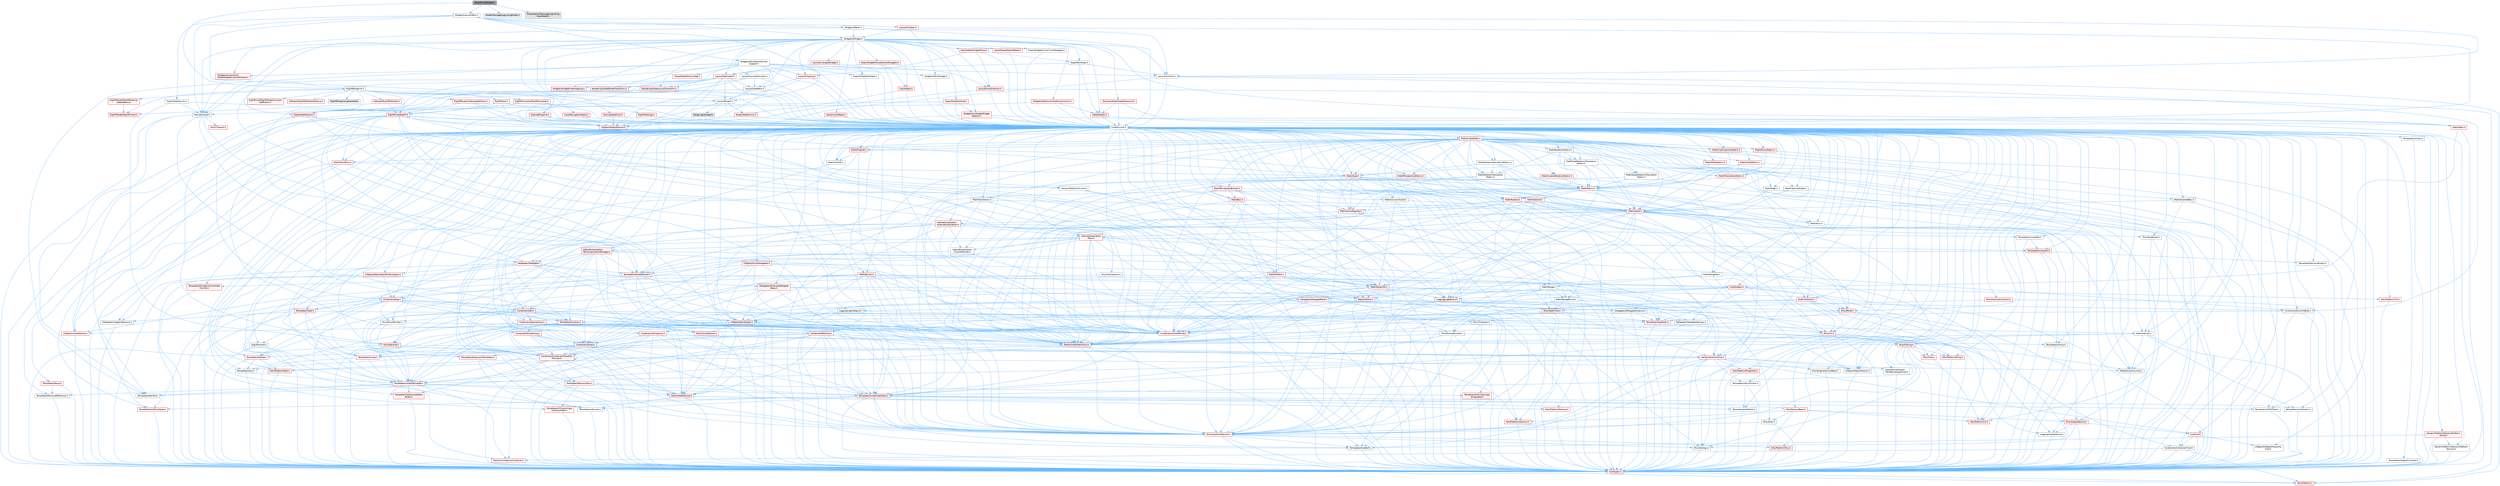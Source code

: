 digraph "SRigVMLogWidget.h"
{
 // INTERACTIVE_SVG=YES
 // LATEX_PDF_SIZE
  bgcolor="transparent";
  edge [fontname=Helvetica,fontsize=10,labelfontname=Helvetica,labelfontsize=10];
  node [fontname=Helvetica,fontsize=10,shape=box,height=0.2,width=0.4];
  Node1 [id="Node000001",label="SRigVMLogWidget.h",height=0.2,width=0.4,color="gray40", fillcolor="grey60", style="filled", fontcolor="black",tooltip=" "];
  Node1 -> Node2 [id="edge1_Node000001_Node000002",color="steelblue1",style="solid",tooltip=" "];
  Node2 [id="Node000002",label="Widgets/Layout/SBox.h",height=0.2,width=0.4,color="grey40", fillcolor="white", style="filled",URL="$dd/d43/SBox_8h.html",tooltip=" "];
  Node2 -> Node3 [id="edge2_Node000002_Node000003",color="steelblue1",style="solid",tooltip=" "];
  Node3 [id="Node000003",label="CoreMinimal.h",height=0.2,width=0.4,color="grey40", fillcolor="white", style="filled",URL="$d7/d67/CoreMinimal_8h.html",tooltip=" "];
  Node3 -> Node4 [id="edge3_Node000003_Node000004",color="steelblue1",style="solid",tooltip=" "];
  Node4 [id="Node000004",label="CoreTypes.h",height=0.2,width=0.4,color="red", fillcolor="#FFF0F0", style="filled",URL="$dc/dec/CoreTypes_8h.html",tooltip=" "];
  Node4 -> Node5 [id="edge4_Node000004_Node000005",color="steelblue1",style="solid",tooltip=" "];
  Node5 [id="Node000005",label="HAL/Platform.h",height=0.2,width=0.4,color="red", fillcolor="#FFF0F0", style="filled",URL="$d9/dd0/Platform_8h.html",tooltip=" "];
  Node3 -> Node18 [id="edge5_Node000003_Node000018",color="steelblue1",style="solid",tooltip=" "];
  Node18 [id="Node000018",label="CoreFwd.h",height=0.2,width=0.4,color="red", fillcolor="#FFF0F0", style="filled",URL="$d1/d1e/CoreFwd_8h.html",tooltip=" "];
  Node18 -> Node4 [id="edge6_Node000018_Node000004",color="steelblue1",style="solid",tooltip=" "];
  Node18 -> Node19 [id="edge7_Node000018_Node000019",color="steelblue1",style="solid",tooltip=" "];
  Node19 [id="Node000019",label="Containers/ContainersFwd.h",height=0.2,width=0.4,color="grey40", fillcolor="white", style="filled",URL="$d4/d0a/ContainersFwd_8h.html",tooltip=" "];
  Node19 -> Node5 [id="edge8_Node000019_Node000005",color="steelblue1",style="solid",tooltip=" "];
  Node19 -> Node4 [id="edge9_Node000019_Node000004",color="steelblue1",style="solid",tooltip=" "];
  Node19 -> Node20 [id="edge10_Node000019_Node000020",color="steelblue1",style="solid",tooltip=" "];
  Node20 [id="Node000020",label="Traits/IsContiguousContainer.h",height=0.2,width=0.4,color="red", fillcolor="#FFF0F0", style="filled",URL="$d5/d3c/IsContiguousContainer_8h.html",tooltip=" "];
  Node20 -> Node4 [id="edge11_Node000020_Node000004",color="steelblue1",style="solid",tooltip=" "];
  Node18 -> Node24 [id="edge12_Node000018_Node000024",color="steelblue1",style="solid",tooltip=" "];
  Node24 [id="Node000024",label="UObject/UObjectHierarchy\lFwd.h",height=0.2,width=0.4,color="grey40", fillcolor="white", style="filled",URL="$d3/d13/UObjectHierarchyFwd_8h.html",tooltip=" "];
  Node3 -> Node24 [id="edge13_Node000003_Node000024",color="steelblue1",style="solid",tooltip=" "];
  Node3 -> Node19 [id="edge14_Node000003_Node000019",color="steelblue1",style="solid",tooltip=" "];
  Node3 -> Node25 [id="edge15_Node000003_Node000025",color="steelblue1",style="solid",tooltip=" "];
  Node25 [id="Node000025",label="Misc/VarArgs.h",height=0.2,width=0.4,color="grey40", fillcolor="white", style="filled",URL="$d5/d6f/VarArgs_8h.html",tooltip=" "];
  Node25 -> Node4 [id="edge16_Node000025_Node000004",color="steelblue1",style="solid",tooltip=" "];
  Node3 -> Node26 [id="edge17_Node000003_Node000026",color="steelblue1",style="solid",tooltip=" "];
  Node26 [id="Node000026",label="Logging/LogVerbosity.h",height=0.2,width=0.4,color="grey40", fillcolor="white", style="filled",URL="$d2/d8f/LogVerbosity_8h.html",tooltip=" "];
  Node26 -> Node4 [id="edge18_Node000026_Node000004",color="steelblue1",style="solid",tooltip=" "];
  Node3 -> Node27 [id="edge19_Node000003_Node000027",color="steelblue1",style="solid",tooltip=" "];
  Node27 [id="Node000027",label="Misc/OutputDevice.h",height=0.2,width=0.4,color="red", fillcolor="#FFF0F0", style="filled",URL="$d7/d32/OutputDevice_8h.html",tooltip=" "];
  Node27 -> Node18 [id="edge20_Node000027_Node000018",color="steelblue1",style="solid",tooltip=" "];
  Node27 -> Node4 [id="edge21_Node000027_Node000004",color="steelblue1",style="solid",tooltip=" "];
  Node27 -> Node26 [id="edge22_Node000027_Node000026",color="steelblue1",style="solid",tooltip=" "];
  Node27 -> Node25 [id="edge23_Node000027_Node000025",color="steelblue1",style="solid",tooltip=" "];
  Node3 -> Node33 [id="edge24_Node000003_Node000033",color="steelblue1",style="solid",tooltip=" "];
  Node33 [id="Node000033",label="HAL/PlatformCrt.h",height=0.2,width=0.4,color="red", fillcolor="#FFF0F0", style="filled",URL="$d8/d75/PlatformCrt_8h.html",tooltip=" "];
  Node3 -> Node43 [id="edge25_Node000003_Node000043",color="steelblue1",style="solid",tooltip=" "];
  Node43 [id="Node000043",label="HAL/PlatformMisc.h",height=0.2,width=0.4,color="red", fillcolor="#FFF0F0", style="filled",URL="$d0/df5/PlatformMisc_8h.html",tooltip=" "];
  Node43 -> Node4 [id="edge26_Node000043_Node000004",color="steelblue1",style="solid",tooltip=" "];
  Node3 -> Node62 [id="edge27_Node000003_Node000062",color="steelblue1",style="solid",tooltip=" "];
  Node62 [id="Node000062",label="Misc/AssertionMacros.h",height=0.2,width=0.4,color="red", fillcolor="#FFF0F0", style="filled",URL="$d0/dfa/AssertionMacros_8h.html",tooltip=" "];
  Node62 -> Node4 [id="edge28_Node000062_Node000004",color="steelblue1",style="solid",tooltip=" "];
  Node62 -> Node5 [id="edge29_Node000062_Node000005",color="steelblue1",style="solid",tooltip=" "];
  Node62 -> Node43 [id="edge30_Node000062_Node000043",color="steelblue1",style="solid",tooltip=" "];
  Node62 -> Node63 [id="edge31_Node000062_Node000063",color="steelblue1",style="solid",tooltip=" "];
  Node63 [id="Node000063",label="Templates/EnableIf.h",height=0.2,width=0.4,color="grey40", fillcolor="white", style="filled",URL="$d7/d60/EnableIf_8h.html",tooltip=" "];
  Node63 -> Node4 [id="edge32_Node000063_Node000004",color="steelblue1",style="solid",tooltip=" "];
  Node62 -> Node25 [id="edge33_Node000062_Node000025",color="steelblue1",style="solid",tooltip=" "];
  Node3 -> Node71 [id="edge34_Node000003_Node000071",color="steelblue1",style="solid",tooltip=" "];
  Node71 [id="Node000071",label="Templates/IsPointer.h",height=0.2,width=0.4,color="grey40", fillcolor="white", style="filled",URL="$d7/d05/IsPointer_8h.html",tooltip=" "];
  Node71 -> Node4 [id="edge35_Node000071_Node000004",color="steelblue1",style="solid",tooltip=" "];
  Node3 -> Node72 [id="edge36_Node000003_Node000072",color="steelblue1",style="solid",tooltip=" "];
  Node72 [id="Node000072",label="HAL/PlatformMemory.h",height=0.2,width=0.4,color="red", fillcolor="#FFF0F0", style="filled",URL="$de/d68/PlatformMemory_8h.html",tooltip=" "];
  Node72 -> Node4 [id="edge37_Node000072_Node000004",color="steelblue1",style="solid",tooltip=" "];
  Node3 -> Node55 [id="edge38_Node000003_Node000055",color="steelblue1",style="solid",tooltip=" "];
  Node55 [id="Node000055",label="HAL/PlatformAtomics.h",height=0.2,width=0.4,color="red", fillcolor="#FFF0F0", style="filled",URL="$d3/d36/PlatformAtomics_8h.html",tooltip=" "];
  Node55 -> Node4 [id="edge39_Node000055_Node000004",color="steelblue1",style="solid",tooltip=" "];
  Node3 -> Node77 [id="edge40_Node000003_Node000077",color="steelblue1",style="solid",tooltip=" "];
  Node77 [id="Node000077",label="Misc/Exec.h",height=0.2,width=0.4,color="grey40", fillcolor="white", style="filled",URL="$de/ddb/Exec_8h.html",tooltip=" "];
  Node77 -> Node4 [id="edge41_Node000077_Node000004",color="steelblue1",style="solid",tooltip=" "];
  Node77 -> Node62 [id="edge42_Node000077_Node000062",color="steelblue1",style="solid",tooltip=" "];
  Node3 -> Node78 [id="edge43_Node000003_Node000078",color="steelblue1",style="solid",tooltip=" "];
  Node78 [id="Node000078",label="HAL/MemoryBase.h",height=0.2,width=0.4,color="red", fillcolor="#FFF0F0", style="filled",URL="$d6/d9f/MemoryBase_8h.html",tooltip=" "];
  Node78 -> Node4 [id="edge44_Node000078_Node000004",color="steelblue1",style="solid",tooltip=" "];
  Node78 -> Node55 [id="edge45_Node000078_Node000055",color="steelblue1",style="solid",tooltip=" "];
  Node78 -> Node33 [id="edge46_Node000078_Node000033",color="steelblue1",style="solid",tooltip=" "];
  Node78 -> Node77 [id="edge47_Node000078_Node000077",color="steelblue1",style="solid",tooltip=" "];
  Node78 -> Node27 [id="edge48_Node000078_Node000027",color="steelblue1",style="solid",tooltip=" "];
  Node3 -> Node88 [id="edge49_Node000003_Node000088",color="steelblue1",style="solid",tooltip=" "];
  Node88 [id="Node000088",label="HAL/UnrealMemory.h",height=0.2,width=0.4,color="red", fillcolor="#FFF0F0", style="filled",URL="$d9/d96/UnrealMemory_8h.html",tooltip=" "];
  Node88 -> Node4 [id="edge50_Node000088_Node000004",color="steelblue1",style="solid",tooltip=" "];
  Node88 -> Node78 [id="edge51_Node000088_Node000078",color="steelblue1",style="solid",tooltip=" "];
  Node88 -> Node72 [id="edge52_Node000088_Node000072",color="steelblue1",style="solid",tooltip=" "];
  Node88 -> Node71 [id="edge53_Node000088_Node000071",color="steelblue1",style="solid",tooltip=" "];
  Node3 -> Node90 [id="edge54_Node000003_Node000090",color="steelblue1",style="solid",tooltip=" "];
  Node90 [id="Node000090",label="Templates/IsArithmetic.h",height=0.2,width=0.4,color="grey40", fillcolor="white", style="filled",URL="$d2/d5d/IsArithmetic_8h.html",tooltip=" "];
  Node90 -> Node4 [id="edge55_Node000090_Node000004",color="steelblue1",style="solid",tooltip=" "];
  Node3 -> Node84 [id="edge56_Node000003_Node000084",color="steelblue1",style="solid",tooltip=" "];
  Node84 [id="Node000084",label="Templates/AndOrNot.h",height=0.2,width=0.4,color="grey40", fillcolor="white", style="filled",URL="$db/d0a/AndOrNot_8h.html",tooltip=" "];
  Node84 -> Node4 [id="edge57_Node000084_Node000004",color="steelblue1",style="solid",tooltip=" "];
  Node3 -> Node91 [id="edge58_Node000003_Node000091",color="steelblue1",style="solid",tooltip=" "];
  Node91 [id="Node000091",label="Templates/IsPODType.h",height=0.2,width=0.4,color="grey40", fillcolor="white", style="filled",URL="$d7/db1/IsPODType_8h.html",tooltip=" "];
  Node91 -> Node4 [id="edge59_Node000091_Node000004",color="steelblue1",style="solid",tooltip=" "];
  Node3 -> Node92 [id="edge60_Node000003_Node000092",color="steelblue1",style="solid",tooltip=" "];
  Node92 [id="Node000092",label="Templates/IsUECoreType.h",height=0.2,width=0.4,color="red", fillcolor="#FFF0F0", style="filled",URL="$d1/db8/IsUECoreType_8h.html",tooltip=" "];
  Node92 -> Node4 [id="edge61_Node000092_Node000004",color="steelblue1",style="solid",tooltip=" "];
  Node3 -> Node85 [id="edge62_Node000003_Node000085",color="steelblue1",style="solid",tooltip=" "];
  Node85 [id="Node000085",label="Templates/IsTriviallyCopy\lConstructible.h",height=0.2,width=0.4,color="red", fillcolor="#FFF0F0", style="filled",URL="$d3/d78/IsTriviallyCopyConstructible_8h.html",tooltip=" "];
  Node85 -> Node4 [id="edge63_Node000085_Node000004",color="steelblue1",style="solid",tooltip=" "];
  Node3 -> Node93 [id="edge64_Node000003_Node000093",color="steelblue1",style="solid",tooltip=" "];
  Node93 [id="Node000093",label="Templates/UnrealTypeTraits.h",height=0.2,width=0.4,color="red", fillcolor="#FFF0F0", style="filled",URL="$d2/d2d/UnrealTypeTraits_8h.html",tooltip=" "];
  Node93 -> Node4 [id="edge65_Node000093_Node000004",color="steelblue1",style="solid",tooltip=" "];
  Node93 -> Node71 [id="edge66_Node000093_Node000071",color="steelblue1",style="solid",tooltip=" "];
  Node93 -> Node62 [id="edge67_Node000093_Node000062",color="steelblue1",style="solid",tooltip=" "];
  Node93 -> Node84 [id="edge68_Node000093_Node000084",color="steelblue1",style="solid",tooltip=" "];
  Node93 -> Node63 [id="edge69_Node000093_Node000063",color="steelblue1",style="solid",tooltip=" "];
  Node93 -> Node90 [id="edge70_Node000093_Node000090",color="steelblue1",style="solid",tooltip=" "];
  Node93 -> Node91 [id="edge71_Node000093_Node000091",color="steelblue1",style="solid",tooltip=" "];
  Node93 -> Node92 [id="edge72_Node000093_Node000092",color="steelblue1",style="solid",tooltip=" "];
  Node93 -> Node85 [id="edge73_Node000093_Node000085",color="steelblue1",style="solid",tooltip=" "];
  Node3 -> Node63 [id="edge74_Node000003_Node000063",color="steelblue1",style="solid",tooltip=" "];
  Node3 -> Node95 [id="edge75_Node000003_Node000095",color="steelblue1",style="solid",tooltip=" "];
  Node95 [id="Node000095",label="Templates/RemoveReference.h",height=0.2,width=0.4,color="grey40", fillcolor="white", style="filled",URL="$da/dbe/RemoveReference_8h.html",tooltip=" "];
  Node95 -> Node4 [id="edge76_Node000095_Node000004",color="steelblue1",style="solid",tooltip=" "];
  Node3 -> Node96 [id="edge77_Node000003_Node000096",color="steelblue1",style="solid",tooltip=" "];
  Node96 [id="Node000096",label="Templates/IntegralConstant.h",height=0.2,width=0.4,color="grey40", fillcolor="white", style="filled",URL="$db/d1b/IntegralConstant_8h.html",tooltip=" "];
  Node96 -> Node4 [id="edge78_Node000096_Node000004",color="steelblue1",style="solid",tooltip=" "];
  Node3 -> Node97 [id="edge79_Node000003_Node000097",color="steelblue1",style="solid",tooltip=" "];
  Node97 [id="Node000097",label="Templates/IsClass.h",height=0.2,width=0.4,color="grey40", fillcolor="white", style="filled",URL="$db/dcb/IsClass_8h.html",tooltip=" "];
  Node97 -> Node4 [id="edge80_Node000097_Node000004",color="steelblue1",style="solid",tooltip=" "];
  Node3 -> Node98 [id="edge81_Node000003_Node000098",color="steelblue1",style="solid",tooltip=" "];
  Node98 [id="Node000098",label="Templates/TypeCompatible\lBytes.h",height=0.2,width=0.4,color="red", fillcolor="#FFF0F0", style="filled",URL="$df/d0a/TypeCompatibleBytes_8h.html",tooltip=" "];
  Node98 -> Node4 [id="edge82_Node000098_Node000004",color="steelblue1",style="solid",tooltip=" "];
  Node3 -> Node20 [id="edge83_Node000003_Node000020",color="steelblue1",style="solid",tooltip=" "];
  Node3 -> Node99 [id="edge84_Node000003_Node000099",color="steelblue1",style="solid",tooltip=" "];
  Node99 [id="Node000099",label="Templates/UnrealTemplate.h",height=0.2,width=0.4,color="red", fillcolor="#FFF0F0", style="filled",URL="$d4/d24/UnrealTemplate_8h.html",tooltip=" "];
  Node99 -> Node4 [id="edge85_Node000099_Node000004",color="steelblue1",style="solid",tooltip=" "];
  Node99 -> Node71 [id="edge86_Node000099_Node000071",color="steelblue1",style="solid",tooltip=" "];
  Node99 -> Node88 [id="edge87_Node000099_Node000088",color="steelblue1",style="solid",tooltip=" "];
  Node99 -> Node93 [id="edge88_Node000099_Node000093",color="steelblue1",style="solid",tooltip=" "];
  Node99 -> Node95 [id="edge89_Node000099_Node000095",color="steelblue1",style="solid",tooltip=" "];
  Node99 -> Node98 [id="edge90_Node000099_Node000098",color="steelblue1",style="solid",tooltip=" "];
  Node99 -> Node66 [id="edge91_Node000099_Node000066",color="steelblue1",style="solid",tooltip=" "];
  Node66 [id="Node000066",label="Templates/Identity.h",height=0.2,width=0.4,color="grey40", fillcolor="white", style="filled",URL="$d0/dd5/Identity_8h.html",tooltip=" "];
  Node99 -> Node20 [id="edge92_Node000099_Node000020",color="steelblue1",style="solid",tooltip=" "];
  Node3 -> Node48 [id="edge93_Node000003_Node000048",color="steelblue1",style="solid",tooltip=" "];
  Node48 [id="Node000048",label="Math/NumericLimits.h",height=0.2,width=0.4,color="grey40", fillcolor="white", style="filled",URL="$df/d1b/NumericLimits_8h.html",tooltip=" "];
  Node48 -> Node4 [id="edge94_Node000048_Node000004",color="steelblue1",style="solid",tooltip=" "];
  Node3 -> Node103 [id="edge95_Node000003_Node000103",color="steelblue1",style="solid",tooltip=" "];
  Node103 [id="Node000103",label="HAL/PlatformMath.h",height=0.2,width=0.4,color="red", fillcolor="#FFF0F0", style="filled",URL="$dc/d53/PlatformMath_8h.html",tooltip=" "];
  Node103 -> Node4 [id="edge96_Node000103_Node000004",color="steelblue1",style="solid",tooltip=" "];
  Node3 -> Node86 [id="edge97_Node000003_Node000086",color="steelblue1",style="solid",tooltip=" "];
  Node86 [id="Node000086",label="Templates/IsTriviallyCopy\lAssignable.h",height=0.2,width=0.4,color="red", fillcolor="#FFF0F0", style="filled",URL="$d2/df2/IsTriviallyCopyAssignable_8h.html",tooltip=" "];
  Node86 -> Node4 [id="edge98_Node000086_Node000004",color="steelblue1",style="solid",tooltip=" "];
  Node3 -> Node111 [id="edge99_Node000003_Node000111",color="steelblue1",style="solid",tooltip=" "];
  Node111 [id="Node000111",label="Templates/MemoryOps.h",height=0.2,width=0.4,color="red", fillcolor="#FFF0F0", style="filled",URL="$db/dea/MemoryOps_8h.html",tooltip=" "];
  Node111 -> Node4 [id="edge100_Node000111_Node000004",color="steelblue1",style="solid",tooltip=" "];
  Node111 -> Node88 [id="edge101_Node000111_Node000088",color="steelblue1",style="solid",tooltip=" "];
  Node111 -> Node86 [id="edge102_Node000111_Node000086",color="steelblue1",style="solid",tooltip=" "];
  Node111 -> Node85 [id="edge103_Node000111_Node000085",color="steelblue1",style="solid",tooltip=" "];
  Node111 -> Node93 [id="edge104_Node000111_Node000093",color="steelblue1",style="solid",tooltip=" "];
  Node3 -> Node112 [id="edge105_Node000003_Node000112",color="steelblue1",style="solid",tooltip=" "];
  Node112 [id="Node000112",label="Containers/ContainerAllocation\lPolicies.h",height=0.2,width=0.4,color="red", fillcolor="#FFF0F0", style="filled",URL="$d7/dff/ContainerAllocationPolicies_8h.html",tooltip=" "];
  Node112 -> Node4 [id="edge106_Node000112_Node000004",color="steelblue1",style="solid",tooltip=" "];
  Node112 -> Node112 [id="edge107_Node000112_Node000112",color="steelblue1",style="solid",tooltip=" "];
  Node112 -> Node103 [id="edge108_Node000112_Node000103",color="steelblue1",style="solid",tooltip=" "];
  Node112 -> Node88 [id="edge109_Node000112_Node000088",color="steelblue1",style="solid",tooltip=" "];
  Node112 -> Node48 [id="edge110_Node000112_Node000048",color="steelblue1",style="solid",tooltip=" "];
  Node112 -> Node62 [id="edge111_Node000112_Node000062",color="steelblue1",style="solid",tooltip=" "];
  Node112 -> Node111 [id="edge112_Node000112_Node000111",color="steelblue1",style="solid",tooltip=" "];
  Node112 -> Node98 [id="edge113_Node000112_Node000098",color="steelblue1",style="solid",tooltip=" "];
  Node3 -> Node115 [id="edge114_Node000003_Node000115",color="steelblue1",style="solid",tooltip=" "];
  Node115 [id="Node000115",label="Templates/IsEnumClass.h",height=0.2,width=0.4,color="grey40", fillcolor="white", style="filled",URL="$d7/d15/IsEnumClass_8h.html",tooltip=" "];
  Node115 -> Node4 [id="edge115_Node000115_Node000004",color="steelblue1",style="solid",tooltip=" "];
  Node115 -> Node84 [id="edge116_Node000115_Node000084",color="steelblue1",style="solid",tooltip=" "];
  Node3 -> Node116 [id="edge117_Node000003_Node000116",color="steelblue1",style="solid",tooltip=" "];
  Node116 [id="Node000116",label="HAL/PlatformProperties.h",height=0.2,width=0.4,color="red", fillcolor="#FFF0F0", style="filled",URL="$d9/db0/PlatformProperties_8h.html",tooltip=" "];
  Node116 -> Node4 [id="edge118_Node000116_Node000004",color="steelblue1",style="solid",tooltip=" "];
  Node3 -> Node119 [id="edge119_Node000003_Node000119",color="steelblue1",style="solid",tooltip=" "];
  Node119 [id="Node000119",label="Misc/EngineVersionBase.h",height=0.2,width=0.4,color="grey40", fillcolor="white", style="filled",URL="$d5/d2b/EngineVersionBase_8h.html",tooltip=" "];
  Node119 -> Node4 [id="edge120_Node000119_Node000004",color="steelblue1",style="solid",tooltip=" "];
  Node3 -> Node120 [id="edge121_Node000003_Node000120",color="steelblue1",style="solid",tooltip=" "];
  Node120 [id="Node000120",label="Internationalization\l/TextNamespaceFwd.h",height=0.2,width=0.4,color="grey40", fillcolor="white", style="filled",URL="$d8/d97/TextNamespaceFwd_8h.html",tooltip=" "];
  Node120 -> Node4 [id="edge122_Node000120_Node000004",color="steelblue1",style="solid",tooltip=" "];
  Node3 -> Node121 [id="edge123_Node000003_Node000121",color="steelblue1",style="solid",tooltip=" "];
  Node121 [id="Node000121",label="Serialization/Archive.h",height=0.2,width=0.4,color="red", fillcolor="#FFF0F0", style="filled",URL="$d7/d3b/Archive_8h.html",tooltip=" "];
  Node121 -> Node18 [id="edge124_Node000121_Node000018",color="steelblue1",style="solid",tooltip=" "];
  Node121 -> Node4 [id="edge125_Node000121_Node000004",color="steelblue1",style="solid",tooltip=" "];
  Node121 -> Node116 [id="edge126_Node000121_Node000116",color="steelblue1",style="solid",tooltip=" "];
  Node121 -> Node120 [id="edge127_Node000121_Node000120",color="steelblue1",style="solid",tooltip=" "];
  Node121 -> Node62 [id="edge128_Node000121_Node000062",color="steelblue1",style="solid",tooltip=" "];
  Node121 -> Node119 [id="edge129_Node000121_Node000119",color="steelblue1",style="solid",tooltip=" "];
  Node121 -> Node25 [id="edge130_Node000121_Node000025",color="steelblue1",style="solid",tooltip=" "];
  Node121 -> Node63 [id="edge131_Node000121_Node000063",color="steelblue1",style="solid",tooltip=" "];
  Node121 -> Node115 [id="edge132_Node000121_Node000115",color="steelblue1",style="solid",tooltip=" "];
  Node121 -> Node99 [id="edge133_Node000121_Node000099",color="steelblue1",style="solid",tooltip=" "];
  Node121 -> Node124 [id="edge134_Node000121_Node000124",color="steelblue1",style="solid",tooltip=" "];
  Node124 [id="Node000124",label="UObject/ObjectVersion.h",height=0.2,width=0.4,color="grey40", fillcolor="white", style="filled",URL="$da/d63/ObjectVersion_8h.html",tooltip=" "];
  Node124 -> Node4 [id="edge135_Node000124_Node000004",color="steelblue1",style="solid",tooltip=" "];
  Node3 -> Node125 [id="edge136_Node000003_Node000125",color="steelblue1",style="solid",tooltip=" "];
  Node125 [id="Node000125",label="Templates/Less.h",height=0.2,width=0.4,color="grey40", fillcolor="white", style="filled",URL="$de/dc8/Less_8h.html",tooltip=" "];
  Node125 -> Node4 [id="edge137_Node000125_Node000004",color="steelblue1",style="solid",tooltip=" "];
  Node125 -> Node99 [id="edge138_Node000125_Node000099",color="steelblue1",style="solid",tooltip=" "];
  Node3 -> Node126 [id="edge139_Node000003_Node000126",color="steelblue1",style="solid",tooltip=" "];
  Node126 [id="Node000126",label="Templates/Sorting.h",height=0.2,width=0.4,color="red", fillcolor="#FFF0F0", style="filled",URL="$d3/d9e/Sorting_8h.html",tooltip=" "];
  Node126 -> Node4 [id="edge140_Node000126_Node000004",color="steelblue1",style="solid",tooltip=" "];
  Node126 -> Node103 [id="edge141_Node000126_Node000103",color="steelblue1",style="solid",tooltip=" "];
  Node126 -> Node125 [id="edge142_Node000126_Node000125",color="steelblue1",style="solid",tooltip=" "];
  Node3 -> Node137 [id="edge143_Node000003_Node000137",color="steelblue1",style="solid",tooltip=" "];
  Node137 [id="Node000137",label="Misc/Char.h",height=0.2,width=0.4,color="red", fillcolor="#FFF0F0", style="filled",URL="$d0/d58/Char_8h.html",tooltip=" "];
  Node137 -> Node4 [id="edge144_Node000137_Node000004",color="steelblue1",style="solid",tooltip=" "];
  Node3 -> Node140 [id="edge145_Node000003_Node000140",color="steelblue1",style="solid",tooltip=" "];
  Node140 [id="Node000140",label="GenericPlatform/GenericPlatform\lStricmp.h",height=0.2,width=0.4,color="grey40", fillcolor="white", style="filled",URL="$d2/d86/GenericPlatformStricmp_8h.html",tooltip=" "];
  Node140 -> Node4 [id="edge146_Node000140_Node000004",color="steelblue1",style="solid",tooltip=" "];
  Node3 -> Node141 [id="edge147_Node000003_Node000141",color="steelblue1",style="solid",tooltip=" "];
  Node141 [id="Node000141",label="GenericPlatform/GenericPlatform\lString.h",height=0.2,width=0.4,color="red", fillcolor="#FFF0F0", style="filled",URL="$dd/d20/GenericPlatformString_8h.html",tooltip=" "];
  Node141 -> Node4 [id="edge148_Node000141_Node000004",color="steelblue1",style="solid",tooltip=" "];
  Node141 -> Node140 [id="edge149_Node000141_Node000140",color="steelblue1",style="solid",tooltip=" "];
  Node141 -> Node63 [id="edge150_Node000141_Node000063",color="steelblue1",style="solid",tooltip=" "];
  Node3 -> Node74 [id="edge151_Node000003_Node000074",color="steelblue1",style="solid",tooltip=" "];
  Node74 [id="Node000074",label="HAL/PlatformString.h",height=0.2,width=0.4,color="red", fillcolor="#FFF0F0", style="filled",URL="$db/db5/PlatformString_8h.html",tooltip=" "];
  Node74 -> Node4 [id="edge152_Node000074_Node000004",color="steelblue1",style="solid",tooltip=" "];
  Node3 -> Node144 [id="edge153_Node000003_Node000144",color="steelblue1",style="solid",tooltip=" "];
  Node144 [id="Node000144",label="Misc/CString.h",height=0.2,width=0.4,color="red", fillcolor="#FFF0F0", style="filled",URL="$d2/d49/CString_8h.html",tooltip=" "];
  Node144 -> Node4 [id="edge154_Node000144_Node000004",color="steelblue1",style="solid",tooltip=" "];
  Node144 -> Node33 [id="edge155_Node000144_Node000033",color="steelblue1",style="solid",tooltip=" "];
  Node144 -> Node74 [id="edge156_Node000144_Node000074",color="steelblue1",style="solid",tooltip=" "];
  Node144 -> Node62 [id="edge157_Node000144_Node000062",color="steelblue1",style="solid",tooltip=" "];
  Node144 -> Node137 [id="edge158_Node000144_Node000137",color="steelblue1",style="solid",tooltip=" "];
  Node144 -> Node25 [id="edge159_Node000144_Node000025",color="steelblue1",style="solid",tooltip=" "];
  Node3 -> Node145 [id="edge160_Node000003_Node000145",color="steelblue1",style="solid",tooltip=" "];
  Node145 [id="Node000145",label="Misc/Crc.h",height=0.2,width=0.4,color="red", fillcolor="#FFF0F0", style="filled",URL="$d4/dd2/Crc_8h.html",tooltip=" "];
  Node145 -> Node4 [id="edge161_Node000145_Node000004",color="steelblue1",style="solid",tooltip=" "];
  Node145 -> Node74 [id="edge162_Node000145_Node000074",color="steelblue1",style="solid",tooltip=" "];
  Node145 -> Node62 [id="edge163_Node000145_Node000062",color="steelblue1",style="solid",tooltip=" "];
  Node145 -> Node144 [id="edge164_Node000145_Node000144",color="steelblue1",style="solid",tooltip=" "];
  Node145 -> Node137 [id="edge165_Node000145_Node000137",color="steelblue1",style="solid",tooltip=" "];
  Node145 -> Node93 [id="edge166_Node000145_Node000093",color="steelblue1",style="solid",tooltip=" "];
  Node3 -> Node136 [id="edge167_Node000003_Node000136",color="steelblue1",style="solid",tooltip=" "];
  Node136 [id="Node000136",label="Math/UnrealMathUtility.h",height=0.2,width=0.4,color="red", fillcolor="#FFF0F0", style="filled",URL="$db/db8/UnrealMathUtility_8h.html",tooltip=" "];
  Node136 -> Node4 [id="edge168_Node000136_Node000004",color="steelblue1",style="solid",tooltip=" "];
  Node136 -> Node62 [id="edge169_Node000136_Node000062",color="steelblue1",style="solid",tooltip=" "];
  Node136 -> Node103 [id="edge170_Node000136_Node000103",color="steelblue1",style="solid",tooltip=" "];
  Node136 -> Node66 [id="edge171_Node000136_Node000066",color="steelblue1",style="solid",tooltip=" "];
  Node3 -> Node146 [id="edge172_Node000003_Node000146",color="steelblue1",style="solid",tooltip=" "];
  Node146 [id="Node000146",label="Containers/UnrealString.h",height=0.2,width=0.4,color="red", fillcolor="#FFF0F0", style="filled",URL="$d5/dba/UnrealString_8h.html",tooltip=" "];
  Node3 -> Node150 [id="edge173_Node000003_Node000150",color="steelblue1",style="solid",tooltip=" "];
  Node150 [id="Node000150",label="Containers/Array.h",height=0.2,width=0.4,color="red", fillcolor="#FFF0F0", style="filled",URL="$df/dd0/Array_8h.html",tooltip=" "];
  Node150 -> Node4 [id="edge174_Node000150_Node000004",color="steelblue1",style="solid",tooltip=" "];
  Node150 -> Node62 [id="edge175_Node000150_Node000062",color="steelblue1",style="solid",tooltip=" "];
  Node150 -> Node88 [id="edge176_Node000150_Node000088",color="steelblue1",style="solid",tooltip=" "];
  Node150 -> Node93 [id="edge177_Node000150_Node000093",color="steelblue1",style="solid",tooltip=" "];
  Node150 -> Node99 [id="edge178_Node000150_Node000099",color="steelblue1",style="solid",tooltip=" "];
  Node150 -> Node112 [id="edge179_Node000150_Node000112",color="steelblue1",style="solid",tooltip=" "];
  Node150 -> Node121 [id="edge180_Node000150_Node000121",color="steelblue1",style="solid",tooltip=" "];
  Node150 -> Node129 [id="edge181_Node000150_Node000129",color="steelblue1",style="solid",tooltip=" "];
  Node129 [id="Node000129",label="Templates/Invoke.h",height=0.2,width=0.4,color="red", fillcolor="#FFF0F0", style="filled",URL="$d7/deb/Invoke_8h.html",tooltip=" "];
  Node129 -> Node4 [id="edge182_Node000129_Node000004",color="steelblue1",style="solid",tooltip=" "];
  Node129 -> Node99 [id="edge183_Node000129_Node000099",color="steelblue1",style="solid",tooltip=" "];
  Node150 -> Node125 [id="edge184_Node000150_Node000125",color="steelblue1",style="solid",tooltip=" "];
  Node150 -> Node126 [id="edge185_Node000150_Node000126",color="steelblue1",style="solid",tooltip=" "];
  Node150 -> Node173 [id="edge186_Node000150_Node000173",color="steelblue1",style="solid",tooltip=" "];
  Node173 [id="Node000173",label="Templates/AlignmentTemplates.h",height=0.2,width=0.4,color="red", fillcolor="#FFF0F0", style="filled",URL="$dd/d32/AlignmentTemplates_8h.html",tooltip=" "];
  Node173 -> Node4 [id="edge187_Node000173_Node000004",color="steelblue1",style="solid",tooltip=" "];
  Node173 -> Node71 [id="edge188_Node000173_Node000071",color="steelblue1",style="solid",tooltip=" "];
  Node3 -> Node174 [id="edge189_Node000003_Node000174",color="steelblue1",style="solid",tooltip=" "];
  Node174 [id="Node000174",label="Misc/FrameNumber.h",height=0.2,width=0.4,color="grey40", fillcolor="white", style="filled",URL="$dd/dbd/FrameNumber_8h.html",tooltip=" "];
  Node174 -> Node4 [id="edge190_Node000174_Node000004",color="steelblue1",style="solid",tooltip=" "];
  Node174 -> Node48 [id="edge191_Node000174_Node000048",color="steelblue1",style="solid",tooltip=" "];
  Node174 -> Node136 [id="edge192_Node000174_Node000136",color="steelblue1",style="solid",tooltip=" "];
  Node174 -> Node63 [id="edge193_Node000174_Node000063",color="steelblue1",style="solid",tooltip=" "];
  Node174 -> Node93 [id="edge194_Node000174_Node000093",color="steelblue1",style="solid",tooltip=" "];
  Node3 -> Node175 [id="edge195_Node000003_Node000175",color="steelblue1",style="solid",tooltip=" "];
  Node175 [id="Node000175",label="Misc/Timespan.h",height=0.2,width=0.4,color="grey40", fillcolor="white", style="filled",URL="$da/dd9/Timespan_8h.html",tooltip=" "];
  Node175 -> Node4 [id="edge196_Node000175_Node000004",color="steelblue1",style="solid",tooltip=" "];
  Node175 -> Node176 [id="edge197_Node000175_Node000176",color="steelblue1",style="solid",tooltip=" "];
  Node176 [id="Node000176",label="Math/Interval.h",height=0.2,width=0.4,color="grey40", fillcolor="white", style="filled",URL="$d1/d55/Interval_8h.html",tooltip=" "];
  Node176 -> Node4 [id="edge198_Node000176_Node000004",color="steelblue1",style="solid",tooltip=" "];
  Node176 -> Node90 [id="edge199_Node000176_Node000090",color="steelblue1",style="solid",tooltip=" "];
  Node176 -> Node93 [id="edge200_Node000176_Node000093",color="steelblue1",style="solid",tooltip=" "];
  Node176 -> Node48 [id="edge201_Node000176_Node000048",color="steelblue1",style="solid",tooltip=" "];
  Node176 -> Node136 [id="edge202_Node000176_Node000136",color="steelblue1",style="solid",tooltip=" "];
  Node175 -> Node136 [id="edge203_Node000175_Node000136",color="steelblue1",style="solid",tooltip=" "];
  Node175 -> Node62 [id="edge204_Node000175_Node000062",color="steelblue1",style="solid",tooltip=" "];
  Node3 -> Node177 [id="edge205_Node000003_Node000177",color="steelblue1",style="solid",tooltip=" "];
  Node177 [id="Node000177",label="Containers/StringConv.h",height=0.2,width=0.4,color="red", fillcolor="#FFF0F0", style="filled",URL="$d3/ddf/StringConv_8h.html",tooltip=" "];
  Node177 -> Node4 [id="edge206_Node000177_Node000004",color="steelblue1",style="solid",tooltip=" "];
  Node177 -> Node62 [id="edge207_Node000177_Node000062",color="steelblue1",style="solid",tooltip=" "];
  Node177 -> Node112 [id="edge208_Node000177_Node000112",color="steelblue1",style="solid",tooltip=" "];
  Node177 -> Node150 [id="edge209_Node000177_Node000150",color="steelblue1",style="solid",tooltip=" "];
  Node177 -> Node144 [id="edge210_Node000177_Node000144",color="steelblue1",style="solid",tooltip=" "];
  Node177 -> Node178 [id="edge211_Node000177_Node000178",color="steelblue1",style="solid",tooltip=" "];
  Node178 [id="Node000178",label="Templates/IsArray.h",height=0.2,width=0.4,color="grey40", fillcolor="white", style="filled",URL="$d8/d8d/IsArray_8h.html",tooltip=" "];
  Node178 -> Node4 [id="edge212_Node000178_Node000004",color="steelblue1",style="solid",tooltip=" "];
  Node177 -> Node99 [id="edge213_Node000177_Node000099",color="steelblue1",style="solid",tooltip=" "];
  Node177 -> Node93 [id="edge214_Node000177_Node000093",color="steelblue1",style="solid",tooltip=" "];
  Node177 -> Node20 [id="edge215_Node000177_Node000020",color="steelblue1",style="solid",tooltip=" "];
  Node3 -> Node179 [id="edge216_Node000003_Node000179",color="steelblue1",style="solid",tooltip=" "];
  Node179 [id="Node000179",label="UObject/UnrealNames.h",height=0.2,width=0.4,color="red", fillcolor="#FFF0F0", style="filled",URL="$d8/db1/UnrealNames_8h.html",tooltip=" "];
  Node179 -> Node4 [id="edge217_Node000179_Node000004",color="steelblue1",style="solid",tooltip=" "];
  Node3 -> Node181 [id="edge218_Node000003_Node000181",color="steelblue1",style="solid",tooltip=" "];
  Node181 [id="Node000181",label="UObject/NameTypes.h",height=0.2,width=0.4,color="red", fillcolor="#FFF0F0", style="filled",URL="$d6/d35/NameTypes_8h.html",tooltip=" "];
  Node181 -> Node4 [id="edge219_Node000181_Node000004",color="steelblue1",style="solid",tooltip=" "];
  Node181 -> Node62 [id="edge220_Node000181_Node000062",color="steelblue1",style="solid",tooltip=" "];
  Node181 -> Node88 [id="edge221_Node000181_Node000088",color="steelblue1",style="solid",tooltip=" "];
  Node181 -> Node93 [id="edge222_Node000181_Node000093",color="steelblue1",style="solid",tooltip=" "];
  Node181 -> Node99 [id="edge223_Node000181_Node000099",color="steelblue1",style="solid",tooltip=" "];
  Node181 -> Node146 [id="edge224_Node000181_Node000146",color="steelblue1",style="solid",tooltip=" "];
  Node181 -> Node182 [id="edge225_Node000181_Node000182",color="steelblue1",style="solid",tooltip=" "];
  Node182 [id="Node000182",label="HAL/CriticalSection.h",height=0.2,width=0.4,color="red", fillcolor="#FFF0F0", style="filled",URL="$d6/d90/CriticalSection_8h.html",tooltip=" "];
  Node181 -> Node177 [id="edge226_Node000181_Node000177",color="steelblue1",style="solid",tooltip=" "];
  Node181 -> Node179 [id="edge227_Node000181_Node000179",color="steelblue1",style="solid",tooltip=" "];
  Node3 -> Node189 [id="edge228_Node000003_Node000189",color="steelblue1",style="solid",tooltip=" "];
  Node189 [id="Node000189",label="Misc/Parse.h",height=0.2,width=0.4,color="red", fillcolor="#FFF0F0", style="filled",URL="$dc/d71/Parse_8h.html",tooltip=" "];
  Node189 -> Node146 [id="edge229_Node000189_Node000146",color="steelblue1",style="solid",tooltip=" "];
  Node189 -> Node4 [id="edge230_Node000189_Node000004",color="steelblue1",style="solid",tooltip=" "];
  Node189 -> Node33 [id="edge231_Node000189_Node000033",color="steelblue1",style="solid",tooltip=" "];
  Node189 -> Node190 [id="edge232_Node000189_Node000190",color="steelblue1",style="solid",tooltip=" "];
  Node190 [id="Node000190",label="Templates/Function.h",height=0.2,width=0.4,color="red", fillcolor="#FFF0F0", style="filled",URL="$df/df5/Function_8h.html",tooltip=" "];
  Node190 -> Node4 [id="edge233_Node000190_Node000004",color="steelblue1",style="solid",tooltip=" "];
  Node190 -> Node62 [id="edge234_Node000190_Node000062",color="steelblue1",style="solid",tooltip=" "];
  Node190 -> Node88 [id="edge235_Node000190_Node000088",color="steelblue1",style="solid",tooltip=" "];
  Node190 -> Node93 [id="edge236_Node000190_Node000093",color="steelblue1",style="solid",tooltip=" "];
  Node190 -> Node129 [id="edge237_Node000190_Node000129",color="steelblue1",style="solid",tooltip=" "];
  Node190 -> Node99 [id="edge238_Node000190_Node000099",color="steelblue1",style="solid",tooltip=" "];
  Node190 -> Node136 [id="edge239_Node000190_Node000136",color="steelblue1",style="solid",tooltip=" "];
  Node3 -> Node173 [id="edge240_Node000003_Node000173",color="steelblue1",style="solid",tooltip=" "];
  Node3 -> Node192 [id="edge241_Node000003_Node000192",color="steelblue1",style="solid",tooltip=" "];
  Node192 [id="Node000192",label="Misc/StructBuilder.h",height=0.2,width=0.4,color="grey40", fillcolor="white", style="filled",URL="$d9/db3/StructBuilder_8h.html",tooltip=" "];
  Node192 -> Node4 [id="edge242_Node000192_Node000004",color="steelblue1",style="solid",tooltip=" "];
  Node192 -> Node136 [id="edge243_Node000192_Node000136",color="steelblue1",style="solid",tooltip=" "];
  Node192 -> Node173 [id="edge244_Node000192_Node000173",color="steelblue1",style="solid",tooltip=" "];
  Node3 -> Node105 [id="edge245_Node000003_Node000105",color="steelblue1",style="solid",tooltip=" "];
  Node105 [id="Node000105",label="Templates/Decay.h",height=0.2,width=0.4,color="red", fillcolor="#FFF0F0", style="filled",URL="$dd/d0f/Decay_8h.html",tooltip=" "];
  Node105 -> Node4 [id="edge246_Node000105_Node000004",color="steelblue1",style="solid",tooltip=" "];
  Node105 -> Node95 [id="edge247_Node000105_Node000095",color="steelblue1",style="solid",tooltip=" "];
  Node3 -> Node193 [id="edge248_Node000003_Node000193",color="steelblue1",style="solid",tooltip=" "];
  Node193 [id="Node000193",label="Templates/PointerIsConvertible\lFromTo.h",height=0.2,width=0.4,color="red", fillcolor="#FFF0F0", style="filled",URL="$d6/d65/PointerIsConvertibleFromTo_8h.html",tooltip=" "];
  Node193 -> Node4 [id="edge249_Node000193_Node000004",color="steelblue1",style="solid",tooltip=" "];
  Node3 -> Node129 [id="edge250_Node000003_Node000129",color="steelblue1",style="solid",tooltip=" "];
  Node3 -> Node190 [id="edge251_Node000003_Node000190",color="steelblue1",style="solid",tooltip=" "];
  Node3 -> Node162 [id="edge252_Node000003_Node000162",color="steelblue1",style="solid",tooltip=" "];
  Node162 [id="Node000162",label="Templates/TypeHash.h",height=0.2,width=0.4,color="red", fillcolor="#FFF0F0", style="filled",URL="$d1/d62/TypeHash_8h.html",tooltip=" "];
  Node162 -> Node4 [id="edge253_Node000162_Node000004",color="steelblue1",style="solid",tooltip=" "];
  Node162 -> Node145 [id="edge254_Node000162_Node000145",color="steelblue1",style="solid",tooltip=" "];
  Node3 -> Node194 [id="edge255_Node000003_Node000194",color="steelblue1",style="solid",tooltip=" "];
  Node194 [id="Node000194",label="Containers/ScriptArray.h",height=0.2,width=0.4,color="red", fillcolor="#FFF0F0", style="filled",URL="$dc/daf/ScriptArray_8h.html",tooltip=" "];
  Node194 -> Node4 [id="edge256_Node000194_Node000004",color="steelblue1",style="solid",tooltip=" "];
  Node194 -> Node62 [id="edge257_Node000194_Node000062",color="steelblue1",style="solid",tooltip=" "];
  Node194 -> Node88 [id="edge258_Node000194_Node000088",color="steelblue1",style="solid",tooltip=" "];
  Node194 -> Node112 [id="edge259_Node000194_Node000112",color="steelblue1",style="solid",tooltip=" "];
  Node194 -> Node150 [id="edge260_Node000194_Node000150",color="steelblue1",style="solid",tooltip=" "];
  Node3 -> Node195 [id="edge261_Node000003_Node000195",color="steelblue1",style="solid",tooltip=" "];
  Node195 [id="Node000195",label="Containers/BitArray.h",height=0.2,width=0.4,color="red", fillcolor="#FFF0F0", style="filled",URL="$d1/de4/BitArray_8h.html",tooltip=" "];
  Node195 -> Node112 [id="edge262_Node000195_Node000112",color="steelblue1",style="solid",tooltip=" "];
  Node195 -> Node4 [id="edge263_Node000195_Node000004",color="steelblue1",style="solid",tooltip=" "];
  Node195 -> Node55 [id="edge264_Node000195_Node000055",color="steelblue1",style="solid",tooltip=" "];
  Node195 -> Node88 [id="edge265_Node000195_Node000088",color="steelblue1",style="solid",tooltip=" "];
  Node195 -> Node136 [id="edge266_Node000195_Node000136",color="steelblue1",style="solid",tooltip=" "];
  Node195 -> Node62 [id="edge267_Node000195_Node000062",color="steelblue1",style="solid",tooltip=" "];
  Node195 -> Node121 [id="edge268_Node000195_Node000121",color="steelblue1",style="solid",tooltip=" "];
  Node195 -> Node63 [id="edge269_Node000195_Node000063",color="steelblue1",style="solid",tooltip=" "];
  Node195 -> Node129 [id="edge270_Node000195_Node000129",color="steelblue1",style="solid",tooltip=" "];
  Node195 -> Node99 [id="edge271_Node000195_Node000099",color="steelblue1",style="solid",tooltip=" "];
  Node195 -> Node93 [id="edge272_Node000195_Node000093",color="steelblue1",style="solid",tooltip=" "];
  Node3 -> Node196 [id="edge273_Node000003_Node000196",color="steelblue1",style="solid",tooltip=" "];
  Node196 [id="Node000196",label="Containers/SparseArray.h",height=0.2,width=0.4,color="red", fillcolor="#FFF0F0", style="filled",URL="$d5/dbf/SparseArray_8h.html",tooltip=" "];
  Node196 -> Node4 [id="edge274_Node000196_Node000004",color="steelblue1",style="solid",tooltip=" "];
  Node196 -> Node62 [id="edge275_Node000196_Node000062",color="steelblue1",style="solid",tooltip=" "];
  Node196 -> Node88 [id="edge276_Node000196_Node000088",color="steelblue1",style="solid",tooltip=" "];
  Node196 -> Node93 [id="edge277_Node000196_Node000093",color="steelblue1",style="solid",tooltip=" "];
  Node196 -> Node99 [id="edge278_Node000196_Node000099",color="steelblue1",style="solid",tooltip=" "];
  Node196 -> Node112 [id="edge279_Node000196_Node000112",color="steelblue1",style="solid",tooltip=" "];
  Node196 -> Node125 [id="edge280_Node000196_Node000125",color="steelblue1",style="solid",tooltip=" "];
  Node196 -> Node150 [id="edge281_Node000196_Node000150",color="steelblue1",style="solid",tooltip=" "];
  Node196 -> Node136 [id="edge282_Node000196_Node000136",color="steelblue1",style="solid",tooltip=" "];
  Node196 -> Node194 [id="edge283_Node000196_Node000194",color="steelblue1",style="solid",tooltip=" "];
  Node196 -> Node195 [id="edge284_Node000196_Node000195",color="steelblue1",style="solid",tooltip=" "];
  Node196 -> Node146 [id="edge285_Node000196_Node000146",color="steelblue1",style="solid",tooltip=" "];
  Node3 -> Node212 [id="edge286_Node000003_Node000212",color="steelblue1",style="solid",tooltip=" "];
  Node212 [id="Node000212",label="Containers/Set.h",height=0.2,width=0.4,color="red", fillcolor="#FFF0F0", style="filled",URL="$d4/d45/Set_8h.html",tooltip=" "];
  Node212 -> Node112 [id="edge287_Node000212_Node000112",color="steelblue1",style="solid",tooltip=" "];
  Node212 -> Node196 [id="edge288_Node000212_Node000196",color="steelblue1",style="solid",tooltip=" "];
  Node212 -> Node19 [id="edge289_Node000212_Node000019",color="steelblue1",style="solid",tooltip=" "];
  Node212 -> Node136 [id="edge290_Node000212_Node000136",color="steelblue1",style="solid",tooltip=" "];
  Node212 -> Node62 [id="edge291_Node000212_Node000062",color="steelblue1",style="solid",tooltip=" "];
  Node212 -> Node192 [id="edge292_Node000212_Node000192",color="steelblue1",style="solid",tooltip=" "];
  Node212 -> Node190 [id="edge293_Node000212_Node000190",color="steelblue1",style="solid",tooltip=" "];
  Node212 -> Node126 [id="edge294_Node000212_Node000126",color="steelblue1",style="solid",tooltip=" "];
  Node212 -> Node162 [id="edge295_Node000212_Node000162",color="steelblue1",style="solid",tooltip=" "];
  Node212 -> Node99 [id="edge296_Node000212_Node000099",color="steelblue1",style="solid",tooltip=" "];
  Node3 -> Node215 [id="edge297_Node000003_Node000215",color="steelblue1",style="solid",tooltip=" "];
  Node215 [id="Node000215",label="Algo/Reverse.h",height=0.2,width=0.4,color="grey40", fillcolor="white", style="filled",URL="$d5/d93/Reverse_8h.html",tooltip=" "];
  Node215 -> Node4 [id="edge298_Node000215_Node000004",color="steelblue1",style="solid",tooltip=" "];
  Node215 -> Node99 [id="edge299_Node000215_Node000099",color="steelblue1",style="solid",tooltip=" "];
  Node3 -> Node216 [id="edge300_Node000003_Node000216",color="steelblue1",style="solid",tooltip=" "];
  Node216 [id="Node000216",label="Containers/Map.h",height=0.2,width=0.4,color="red", fillcolor="#FFF0F0", style="filled",URL="$df/d79/Map_8h.html",tooltip=" "];
  Node216 -> Node4 [id="edge301_Node000216_Node000004",color="steelblue1",style="solid",tooltip=" "];
  Node216 -> Node215 [id="edge302_Node000216_Node000215",color="steelblue1",style="solid",tooltip=" "];
  Node216 -> Node212 [id="edge303_Node000216_Node000212",color="steelblue1",style="solid",tooltip=" "];
  Node216 -> Node146 [id="edge304_Node000216_Node000146",color="steelblue1",style="solid",tooltip=" "];
  Node216 -> Node62 [id="edge305_Node000216_Node000062",color="steelblue1",style="solid",tooltip=" "];
  Node216 -> Node192 [id="edge306_Node000216_Node000192",color="steelblue1",style="solid",tooltip=" "];
  Node216 -> Node190 [id="edge307_Node000216_Node000190",color="steelblue1",style="solid",tooltip=" "];
  Node216 -> Node126 [id="edge308_Node000216_Node000126",color="steelblue1",style="solid",tooltip=" "];
  Node216 -> Node217 [id="edge309_Node000216_Node000217",color="steelblue1",style="solid",tooltip=" "];
  Node217 [id="Node000217",label="Templates/Tuple.h",height=0.2,width=0.4,color="red", fillcolor="#FFF0F0", style="filled",URL="$d2/d4f/Tuple_8h.html",tooltip=" "];
  Node217 -> Node4 [id="edge310_Node000217_Node000004",color="steelblue1",style="solid",tooltip=" "];
  Node217 -> Node99 [id="edge311_Node000217_Node000099",color="steelblue1",style="solid",tooltip=" "];
  Node217 -> Node218 [id="edge312_Node000217_Node000218",color="steelblue1",style="solid",tooltip=" "];
  Node218 [id="Node000218",label="Delegates/IntegerSequence.h",height=0.2,width=0.4,color="grey40", fillcolor="white", style="filled",URL="$d2/dcc/IntegerSequence_8h.html",tooltip=" "];
  Node218 -> Node4 [id="edge313_Node000218_Node000004",color="steelblue1",style="solid",tooltip=" "];
  Node217 -> Node129 [id="edge314_Node000217_Node000129",color="steelblue1",style="solid",tooltip=" "];
  Node217 -> Node162 [id="edge315_Node000217_Node000162",color="steelblue1",style="solid",tooltip=" "];
  Node216 -> Node99 [id="edge316_Node000216_Node000099",color="steelblue1",style="solid",tooltip=" "];
  Node216 -> Node93 [id="edge317_Node000216_Node000093",color="steelblue1",style="solid",tooltip=" "];
  Node3 -> Node220 [id="edge318_Node000003_Node000220",color="steelblue1",style="solid",tooltip=" "];
  Node220 [id="Node000220",label="Math/IntPoint.h",height=0.2,width=0.4,color="red", fillcolor="#FFF0F0", style="filled",URL="$d3/df7/IntPoint_8h.html",tooltip=" "];
  Node220 -> Node4 [id="edge319_Node000220_Node000004",color="steelblue1",style="solid",tooltip=" "];
  Node220 -> Node62 [id="edge320_Node000220_Node000062",color="steelblue1",style="solid",tooltip=" "];
  Node220 -> Node189 [id="edge321_Node000220_Node000189",color="steelblue1",style="solid",tooltip=" "];
  Node220 -> Node136 [id="edge322_Node000220_Node000136",color="steelblue1",style="solid",tooltip=" "];
  Node220 -> Node146 [id="edge323_Node000220_Node000146",color="steelblue1",style="solid",tooltip=" "];
  Node220 -> Node162 [id="edge324_Node000220_Node000162",color="steelblue1",style="solid",tooltip=" "];
  Node3 -> Node222 [id="edge325_Node000003_Node000222",color="steelblue1",style="solid",tooltip=" "];
  Node222 [id="Node000222",label="Math/IntVector.h",height=0.2,width=0.4,color="red", fillcolor="#FFF0F0", style="filled",URL="$d7/d44/IntVector_8h.html",tooltip=" "];
  Node222 -> Node4 [id="edge326_Node000222_Node000004",color="steelblue1",style="solid",tooltip=" "];
  Node222 -> Node145 [id="edge327_Node000222_Node000145",color="steelblue1",style="solid",tooltip=" "];
  Node222 -> Node189 [id="edge328_Node000222_Node000189",color="steelblue1",style="solid",tooltip=" "];
  Node222 -> Node136 [id="edge329_Node000222_Node000136",color="steelblue1",style="solid",tooltip=" "];
  Node222 -> Node146 [id="edge330_Node000222_Node000146",color="steelblue1",style="solid",tooltip=" "];
  Node3 -> Node223 [id="edge331_Node000003_Node000223",color="steelblue1",style="solid",tooltip=" "];
  Node223 [id="Node000223",label="Logging/LogCategory.h",height=0.2,width=0.4,color="grey40", fillcolor="white", style="filled",URL="$d9/d36/LogCategory_8h.html",tooltip=" "];
  Node223 -> Node4 [id="edge332_Node000223_Node000004",color="steelblue1",style="solid",tooltip=" "];
  Node223 -> Node26 [id="edge333_Node000223_Node000026",color="steelblue1",style="solid",tooltip=" "];
  Node223 -> Node181 [id="edge334_Node000223_Node000181",color="steelblue1",style="solid",tooltip=" "];
  Node3 -> Node224 [id="edge335_Node000003_Node000224",color="steelblue1",style="solid",tooltip=" "];
  Node224 [id="Node000224",label="Logging/LogMacros.h",height=0.2,width=0.4,color="red", fillcolor="#FFF0F0", style="filled",URL="$d0/d16/LogMacros_8h.html",tooltip=" "];
  Node224 -> Node146 [id="edge336_Node000224_Node000146",color="steelblue1",style="solid",tooltip=" "];
  Node224 -> Node4 [id="edge337_Node000224_Node000004",color="steelblue1",style="solid",tooltip=" "];
  Node224 -> Node223 [id="edge338_Node000224_Node000223",color="steelblue1",style="solid",tooltip=" "];
  Node224 -> Node26 [id="edge339_Node000224_Node000026",color="steelblue1",style="solid",tooltip=" "];
  Node224 -> Node62 [id="edge340_Node000224_Node000062",color="steelblue1",style="solid",tooltip=" "];
  Node224 -> Node25 [id="edge341_Node000224_Node000025",color="steelblue1",style="solid",tooltip=" "];
  Node224 -> Node63 [id="edge342_Node000224_Node000063",color="steelblue1",style="solid",tooltip=" "];
  Node3 -> Node227 [id="edge343_Node000003_Node000227",color="steelblue1",style="solid",tooltip=" "];
  Node227 [id="Node000227",label="Math/Vector2D.h",height=0.2,width=0.4,color="red", fillcolor="#FFF0F0", style="filled",URL="$d3/db0/Vector2D_8h.html",tooltip=" "];
  Node227 -> Node4 [id="edge344_Node000227_Node000004",color="steelblue1",style="solid",tooltip=" "];
  Node227 -> Node62 [id="edge345_Node000227_Node000062",color="steelblue1",style="solid",tooltip=" "];
  Node227 -> Node145 [id="edge346_Node000227_Node000145",color="steelblue1",style="solid",tooltip=" "];
  Node227 -> Node136 [id="edge347_Node000227_Node000136",color="steelblue1",style="solid",tooltip=" "];
  Node227 -> Node146 [id="edge348_Node000227_Node000146",color="steelblue1",style="solid",tooltip=" "];
  Node227 -> Node189 [id="edge349_Node000227_Node000189",color="steelblue1",style="solid",tooltip=" "];
  Node227 -> Node220 [id="edge350_Node000227_Node000220",color="steelblue1",style="solid",tooltip=" "];
  Node227 -> Node224 [id="edge351_Node000227_Node000224",color="steelblue1",style="solid",tooltip=" "];
  Node3 -> Node231 [id="edge352_Node000003_Node000231",color="steelblue1",style="solid",tooltip=" "];
  Node231 [id="Node000231",label="Math/IntRect.h",height=0.2,width=0.4,color="red", fillcolor="#FFF0F0", style="filled",URL="$d7/d53/IntRect_8h.html",tooltip=" "];
  Node231 -> Node4 [id="edge353_Node000231_Node000004",color="steelblue1",style="solid",tooltip=" "];
  Node231 -> Node136 [id="edge354_Node000231_Node000136",color="steelblue1",style="solid",tooltip=" "];
  Node231 -> Node146 [id="edge355_Node000231_Node000146",color="steelblue1",style="solid",tooltip=" "];
  Node231 -> Node220 [id="edge356_Node000231_Node000220",color="steelblue1",style="solid",tooltip=" "];
  Node231 -> Node227 [id="edge357_Node000231_Node000227",color="steelblue1",style="solid",tooltip=" "];
  Node3 -> Node232 [id="edge358_Node000003_Node000232",color="steelblue1",style="solid",tooltip=" "];
  Node232 [id="Node000232",label="Misc/ByteSwap.h",height=0.2,width=0.4,color="grey40", fillcolor="white", style="filled",URL="$dc/dd7/ByteSwap_8h.html",tooltip=" "];
  Node232 -> Node4 [id="edge359_Node000232_Node000004",color="steelblue1",style="solid",tooltip=" "];
  Node232 -> Node33 [id="edge360_Node000232_Node000033",color="steelblue1",style="solid",tooltip=" "];
  Node3 -> Node161 [id="edge361_Node000003_Node000161",color="steelblue1",style="solid",tooltip=" "];
  Node161 [id="Node000161",label="Containers/EnumAsByte.h",height=0.2,width=0.4,color="grey40", fillcolor="white", style="filled",URL="$d6/d9a/EnumAsByte_8h.html",tooltip=" "];
  Node161 -> Node4 [id="edge362_Node000161_Node000004",color="steelblue1",style="solid",tooltip=" "];
  Node161 -> Node91 [id="edge363_Node000161_Node000091",color="steelblue1",style="solid",tooltip=" "];
  Node161 -> Node162 [id="edge364_Node000161_Node000162",color="steelblue1",style="solid",tooltip=" "];
  Node3 -> Node233 [id="edge365_Node000003_Node000233",color="steelblue1",style="solid",tooltip=" "];
  Node233 [id="Node000233",label="HAL/PlatformTLS.h",height=0.2,width=0.4,color="red", fillcolor="#FFF0F0", style="filled",URL="$d0/def/PlatformTLS_8h.html",tooltip=" "];
  Node233 -> Node4 [id="edge366_Node000233_Node000004",color="steelblue1",style="solid",tooltip=" "];
  Node3 -> Node236 [id="edge367_Node000003_Node000236",color="steelblue1",style="solid",tooltip=" "];
  Node236 [id="Node000236",label="CoreGlobals.h",height=0.2,width=0.4,color="red", fillcolor="#FFF0F0", style="filled",URL="$d5/d8c/CoreGlobals_8h.html",tooltip=" "];
  Node236 -> Node146 [id="edge368_Node000236_Node000146",color="steelblue1",style="solid",tooltip=" "];
  Node236 -> Node4 [id="edge369_Node000236_Node000004",color="steelblue1",style="solid",tooltip=" "];
  Node236 -> Node233 [id="edge370_Node000236_Node000233",color="steelblue1",style="solid",tooltip=" "];
  Node236 -> Node224 [id="edge371_Node000236_Node000224",color="steelblue1",style="solid",tooltip=" "];
  Node236 -> Node27 [id="edge372_Node000236_Node000027",color="steelblue1",style="solid",tooltip=" "];
  Node236 -> Node181 [id="edge373_Node000236_Node000181",color="steelblue1",style="solid",tooltip=" "];
  Node3 -> Node237 [id="edge374_Node000003_Node000237",color="steelblue1",style="solid",tooltip=" "];
  Node237 [id="Node000237",label="Templates/SharedPointer.h",height=0.2,width=0.4,color="red", fillcolor="#FFF0F0", style="filled",URL="$d2/d17/SharedPointer_8h.html",tooltip=" "];
  Node237 -> Node4 [id="edge375_Node000237_Node000004",color="steelblue1",style="solid",tooltip=" "];
  Node237 -> Node193 [id="edge376_Node000237_Node000193",color="steelblue1",style="solid",tooltip=" "];
  Node237 -> Node62 [id="edge377_Node000237_Node000062",color="steelblue1",style="solid",tooltip=" "];
  Node237 -> Node88 [id="edge378_Node000237_Node000088",color="steelblue1",style="solid",tooltip=" "];
  Node237 -> Node150 [id="edge379_Node000237_Node000150",color="steelblue1",style="solid",tooltip=" "];
  Node237 -> Node216 [id="edge380_Node000237_Node000216",color="steelblue1",style="solid",tooltip=" "];
  Node237 -> Node236 [id="edge381_Node000237_Node000236",color="steelblue1",style="solid",tooltip=" "];
  Node3 -> Node242 [id="edge382_Node000003_Node000242",color="steelblue1",style="solid",tooltip=" "];
  Node242 [id="Node000242",label="Internationalization\l/CulturePointer.h",height=0.2,width=0.4,color="grey40", fillcolor="white", style="filled",URL="$d6/dbe/CulturePointer_8h.html",tooltip=" "];
  Node242 -> Node4 [id="edge383_Node000242_Node000004",color="steelblue1",style="solid",tooltip=" "];
  Node242 -> Node237 [id="edge384_Node000242_Node000237",color="steelblue1",style="solid",tooltip=" "];
  Node3 -> Node243 [id="edge385_Node000003_Node000243",color="steelblue1",style="solid",tooltip=" "];
  Node243 [id="Node000243",label="UObject/WeakObjectPtrTemplates.h",height=0.2,width=0.4,color="red", fillcolor="#FFF0F0", style="filled",URL="$d8/d3b/WeakObjectPtrTemplates_8h.html",tooltip=" "];
  Node243 -> Node4 [id="edge386_Node000243_Node000004",color="steelblue1",style="solid",tooltip=" "];
  Node243 -> Node216 [id="edge387_Node000243_Node000216",color="steelblue1",style="solid",tooltip=" "];
  Node3 -> Node246 [id="edge388_Node000003_Node000246",color="steelblue1",style="solid",tooltip=" "];
  Node246 [id="Node000246",label="Delegates/DelegateSettings.h",height=0.2,width=0.4,color="grey40", fillcolor="white", style="filled",URL="$d0/d97/DelegateSettings_8h.html",tooltip=" "];
  Node246 -> Node4 [id="edge389_Node000246_Node000004",color="steelblue1",style="solid",tooltip=" "];
  Node3 -> Node247 [id="edge390_Node000003_Node000247",color="steelblue1",style="solid",tooltip=" "];
  Node247 [id="Node000247",label="Delegates/IDelegateInstance.h",height=0.2,width=0.4,color="grey40", fillcolor="white", style="filled",URL="$d2/d10/IDelegateInstance_8h.html",tooltip=" "];
  Node247 -> Node4 [id="edge391_Node000247_Node000004",color="steelblue1",style="solid",tooltip=" "];
  Node247 -> Node162 [id="edge392_Node000247_Node000162",color="steelblue1",style="solid",tooltip=" "];
  Node247 -> Node181 [id="edge393_Node000247_Node000181",color="steelblue1",style="solid",tooltip=" "];
  Node247 -> Node246 [id="edge394_Node000247_Node000246",color="steelblue1",style="solid",tooltip=" "];
  Node3 -> Node248 [id="edge395_Node000003_Node000248",color="steelblue1",style="solid",tooltip=" "];
  Node248 [id="Node000248",label="Delegates/DelegateBase.h",height=0.2,width=0.4,color="red", fillcolor="#FFF0F0", style="filled",URL="$da/d67/DelegateBase_8h.html",tooltip=" "];
  Node248 -> Node4 [id="edge396_Node000248_Node000004",color="steelblue1",style="solid",tooltip=" "];
  Node248 -> Node112 [id="edge397_Node000248_Node000112",color="steelblue1",style="solid",tooltip=" "];
  Node248 -> Node136 [id="edge398_Node000248_Node000136",color="steelblue1",style="solid",tooltip=" "];
  Node248 -> Node181 [id="edge399_Node000248_Node000181",color="steelblue1",style="solid",tooltip=" "];
  Node248 -> Node246 [id="edge400_Node000248_Node000246",color="steelblue1",style="solid",tooltip=" "];
  Node248 -> Node247 [id="edge401_Node000248_Node000247",color="steelblue1",style="solid",tooltip=" "];
  Node3 -> Node256 [id="edge402_Node000003_Node000256",color="steelblue1",style="solid",tooltip=" "];
  Node256 [id="Node000256",label="Delegates/MulticastDelegate\lBase.h",height=0.2,width=0.4,color="red", fillcolor="#FFF0F0", style="filled",URL="$db/d16/MulticastDelegateBase_8h.html",tooltip=" "];
  Node256 -> Node4 [id="edge403_Node000256_Node000004",color="steelblue1",style="solid",tooltip=" "];
  Node256 -> Node112 [id="edge404_Node000256_Node000112",color="steelblue1",style="solid",tooltip=" "];
  Node256 -> Node150 [id="edge405_Node000256_Node000150",color="steelblue1",style="solid",tooltip=" "];
  Node256 -> Node136 [id="edge406_Node000256_Node000136",color="steelblue1",style="solid",tooltip=" "];
  Node256 -> Node247 [id="edge407_Node000256_Node000247",color="steelblue1",style="solid",tooltip=" "];
  Node256 -> Node248 [id="edge408_Node000256_Node000248",color="steelblue1",style="solid",tooltip=" "];
  Node3 -> Node218 [id="edge409_Node000003_Node000218",color="steelblue1",style="solid",tooltip=" "];
  Node3 -> Node217 [id="edge410_Node000003_Node000217",color="steelblue1",style="solid",tooltip=" "];
  Node3 -> Node257 [id="edge411_Node000003_Node000257",color="steelblue1",style="solid",tooltip=" "];
  Node257 [id="Node000257",label="UObject/ScriptDelegates.h",height=0.2,width=0.4,color="red", fillcolor="#FFF0F0", style="filled",URL="$de/d81/ScriptDelegates_8h.html",tooltip=" "];
  Node257 -> Node150 [id="edge412_Node000257_Node000150",color="steelblue1",style="solid",tooltip=" "];
  Node257 -> Node112 [id="edge413_Node000257_Node000112",color="steelblue1",style="solid",tooltip=" "];
  Node257 -> Node146 [id="edge414_Node000257_Node000146",color="steelblue1",style="solid",tooltip=" "];
  Node257 -> Node62 [id="edge415_Node000257_Node000062",color="steelblue1",style="solid",tooltip=" "];
  Node257 -> Node237 [id="edge416_Node000257_Node000237",color="steelblue1",style="solid",tooltip=" "];
  Node257 -> Node162 [id="edge417_Node000257_Node000162",color="steelblue1",style="solid",tooltip=" "];
  Node257 -> Node93 [id="edge418_Node000257_Node000093",color="steelblue1",style="solid",tooltip=" "];
  Node257 -> Node181 [id="edge419_Node000257_Node000181",color="steelblue1",style="solid",tooltip=" "];
  Node3 -> Node259 [id="edge420_Node000003_Node000259",color="steelblue1",style="solid",tooltip=" "];
  Node259 [id="Node000259",label="Delegates/Delegate.h",height=0.2,width=0.4,color="red", fillcolor="#FFF0F0", style="filled",URL="$d4/d80/Delegate_8h.html",tooltip=" "];
  Node259 -> Node4 [id="edge421_Node000259_Node000004",color="steelblue1",style="solid",tooltip=" "];
  Node259 -> Node62 [id="edge422_Node000259_Node000062",color="steelblue1",style="solid",tooltip=" "];
  Node259 -> Node181 [id="edge423_Node000259_Node000181",color="steelblue1",style="solid",tooltip=" "];
  Node259 -> Node237 [id="edge424_Node000259_Node000237",color="steelblue1",style="solid",tooltip=" "];
  Node259 -> Node243 [id="edge425_Node000259_Node000243",color="steelblue1",style="solid",tooltip=" "];
  Node259 -> Node256 [id="edge426_Node000259_Node000256",color="steelblue1",style="solid",tooltip=" "];
  Node259 -> Node218 [id="edge427_Node000259_Node000218",color="steelblue1",style="solid",tooltip=" "];
  Node3 -> Node264 [id="edge428_Node000003_Node000264",color="steelblue1",style="solid",tooltip=" "];
  Node264 [id="Node000264",label="Internationalization\l/TextLocalizationManager.h",height=0.2,width=0.4,color="red", fillcolor="#FFF0F0", style="filled",URL="$d5/d2e/TextLocalizationManager_8h.html",tooltip=" "];
  Node264 -> Node150 [id="edge429_Node000264_Node000150",color="steelblue1",style="solid",tooltip=" "];
  Node264 -> Node112 [id="edge430_Node000264_Node000112",color="steelblue1",style="solid",tooltip=" "];
  Node264 -> Node216 [id="edge431_Node000264_Node000216",color="steelblue1",style="solid",tooltip=" "];
  Node264 -> Node212 [id="edge432_Node000264_Node000212",color="steelblue1",style="solid",tooltip=" "];
  Node264 -> Node146 [id="edge433_Node000264_Node000146",color="steelblue1",style="solid",tooltip=" "];
  Node264 -> Node4 [id="edge434_Node000264_Node000004",color="steelblue1",style="solid",tooltip=" "];
  Node264 -> Node259 [id="edge435_Node000264_Node000259",color="steelblue1",style="solid",tooltip=" "];
  Node264 -> Node182 [id="edge436_Node000264_Node000182",color="steelblue1",style="solid",tooltip=" "];
  Node264 -> Node145 [id="edge437_Node000264_Node000145",color="steelblue1",style="solid",tooltip=" "];
  Node264 -> Node190 [id="edge438_Node000264_Node000190",color="steelblue1",style="solid",tooltip=" "];
  Node264 -> Node237 [id="edge439_Node000264_Node000237",color="steelblue1",style="solid",tooltip=" "];
  Node3 -> Node205 [id="edge440_Node000003_Node000205",color="steelblue1",style="solid",tooltip=" "];
  Node205 [id="Node000205",label="Misc/Optional.h",height=0.2,width=0.4,color="red", fillcolor="#FFF0F0", style="filled",URL="$d2/dae/Optional_8h.html",tooltip=" "];
  Node205 -> Node4 [id="edge441_Node000205_Node000004",color="steelblue1",style="solid",tooltip=" "];
  Node205 -> Node62 [id="edge442_Node000205_Node000062",color="steelblue1",style="solid",tooltip=" "];
  Node205 -> Node111 [id="edge443_Node000205_Node000111",color="steelblue1",style="solid",tooltip=" "];
  Node205 -> Node99 [id="edge444_Node000205_Node000099",color="steelblue1",style="solid",tooltip=" "];
  Node205 -> Node121 [id="edge445_Node000205_Node000121",color="steelblue1",style="solid",tooltip=" "];
  Node3 -> Node178 [id="edge446_Node000003_Node000178",color="steelblue1",style="solid",tooltip=" "];
  Node3 -> Node210 [id="edge447_Node000003_Node000210",color="steelblue1",style="solid",tooltip=" "];
  Node210 [id="Node000210",label="Templates/RemoveExtent.h",height=0.2,width=0.4,color="grey40", fillcolor="white", style="filled",URL="$dc/de9/RemoveExtent_8h.html",tooltip=" "];
  Node210 -> Node4 [id="edge448_Node000210_Node000004",color="steelblue1",style="solid",tooltip=" "];
  Node3 -> Node209 [id="edge449_Node000003_Node000209",color="steelblue1",style="solid",tooltip=" "];
  Node209 [id="Node000209",label="Templates/UniquePtr.h",height=0.2,width=0.4,color="red", fillcolor="#FFF0F0", style="filled",URL="$de/d1a/UniquePtr_8h.html",tooltip=" "];
  Node209 -> Node4 [id="edge450_Node000209_Node000004",color="steelblue1",style="solid",tooltip=" "];
  Node209 -> Node99 [id="edge451_Node000209_Node000099",color="steelblue1",style="solid",tooltip=" "];
  Node209 -> Node178 [id="edge452_Node000209_Node000178",color="steelblue1",style="solid",tooltip=" "];
  Node209 -> Node210 [id="edge453_Node000209_Node000210",color="steelblue1",style="solid",tooltip=" "];
  Node3 -> Node271 [id="edge454_Node000003_Node000271",color="steelblue1",style="solid",tooltip=" "];
  Node271 [id="Node000271",label="Internationalization\l/Text.h",height=0.2,width=0.4,color="red", fillcolor="#FFF0F0", style="filled",URL="$d6/d35/Text_8h.html",tooltip=" "];
  Node271 -> Node4 [id="edge455_Node000271_Node000004",color="steelblue1",style="solid",tooltip=" "];
  Node271 -> Node55 [id="edge456_Node000271_Node000055",color="steelblue1",style="solid",tooltip=" "];
  Node271 -> Node62 [id="edge457_Node000271_Node000062",color="steelblue1",style="solid",tooltip=" "];
  Node271 -> Node93 [id="edge458_Node000271_Node000093",color="steelblue1",style="solid",tooltip=" "];
  Node271 -> Node150 [id="edge459_Node000271_Node000150",color="steelblue1",style="solid",tooltip=" "];
  Node271 -> Node146 [id="edge460_Node000271_Node000146",color="steelblue1",style="solid",tooltip=" "];
  Node271 -> Node161 [id="edge461_Node000271_Node000161",color="steelblue1",style="solid",tooltip=" "];
  Node271 -> Node237 [id="edge462_Node000271_Node000237",color="steelblue1",style="solid",tooltip=" "];
  Node271 -> Node242 [id="edge463_Node000271_Node000242",color="steelblue1",style="solid",tooltip=" "];
  Node271 -> Node264 [id="edge464_Node000271_Node000264",color="steelblue1",style="solid",tooltip=" "];
  Node271 -> Node205 [id="edge465_Node000271_Node000205",color="steelblue1",style="solid",tooltip=" "];
  Node271 -> Node209 [id="edge466_Node000271_Node000209",color="steelblue1",style="solid",tooltip=" "];
  Node3 -> Node208 [id="edge467_Node000003_Node000208",color="steelblue1",style="solid",tooltip=" "];
  Node208 [id="Node000208",label="Templates/UniqueObj.h",height=0.2,width=0.4,color="grey40", fillcolor="white", style="filled",URL="$da/d95/UniqueObj_8h.html",tooltip=" "];
  Node208 -> Node4 [id="edge468_Node000208_Node000004",color="steelblue1",style="solid",tooltip=" "];
  Node208 -> Node209 [id="edge469_Node000208_Node000209",color="steelblue1",style="solid",tooltip=" "];
  Node3 -> Node277 [id="edge470_Node000003_Node000277",color="steelblue1",style="solid",tooltip=" "];
  Node277 [id="Node000277",label="Internationalization\l/Internationalization.h",height=0.2,width=0.4,color="red", fillcolor="#FFF0F0", style="filled",URL="$da/de4/Internationalization_8h.html",tooltip=" "];
  Node277 -> Node150 [id="edge471_Node000277_Node000150",color="steelblue1",style="solid",tooltip=" "];
  Node277 -> Node146 [id="edge472_Node000277_Node000146",color="steelblue1",style="solid",tooltip=" "];
  Node277 -> Node4 [id="edge473_Node000277_Node000004",color="steelblue1",style="solid",tooltip=" "];
  Node277 -> Node259 [id="edge474_Node000277_Node000259",color="steelblue1",style="solid",tooltip=" "];
  Node277 -> Node242 [id="edge475_Node000277_Node000242",color="steelblue1",style="solid",tooltip=" "];
  Node277 -> Node271 [id="edge476_Node000277_Node000271",color="steelblue1",style="solid",tooltip=" "];
  Node277 -> Node237 [id="edge477_Node000277_Node000237",color="steelblue1",style="solid",tooltip=" "];
  Node277 -> Node217 [id="edge478_Node000277_Node000217",color="steelblue1",style="solid",tooltip=" "];
  Node277 -> Node208 [id="edge479_Node000277_Node000208",color="steelblue1",style="solid",tooltip=" "];
  Node277 -> Node181 [id="edge480_Node000277_Node000181",color="steelblue1",style="solid",tooltip=" "];
  Node3 -> Node278 [id="edge481_Node000003_Node000278",color="steelblue1",style="solid",tooltip=" "];
  Node278 [id="Node000278",label="Math/Vector.h",height=0.2,width=0.4,color="red", fillcolor="#FFF0F0", style="filled",URL="$d6/dbe/Vector_8h.html",tooltip=" "];
  Node278 -> Node4 [id="edge482_Node000278_Node000004",color="steelblue1",style="solid",tooltip=" "];
  Node278 -> Node62 [id="edge483_Node000278_Node000062",color="steelblue1",style="solid",tooltip=" "];
  Node278 -> Node48 [id="edge484_Node000278_Node000048",color="steelblue1",style="solid",tooltip=" "];
  Node278 -> Node145 [id="edge485_Node000278_Node000145",color="steelblue1",style="solid",tooltip=" "];
  Node278 -> Node136 [id="edge486_Node000278_Node000136",color="steelblue1",style="solid",tooltip=" "];
  Node278 -> Node146 [id="edge487_Node000278_Node000146",color="steelblue1",style="solid",tooltip=" "];
  Node278 -> Node189 [id="edge488_Node000278_Node000189",color="steelblue1",style="solid",tooltip=" "];
  Node278 -> Node220 [id="edge489_Node000278_Node000220",color="steelblue1",style="solid",tooltip=" "];
  Node278 -> Node224 [id="edge490_Node000278_Node000224",color="steelblue1",style="solid",tooltip=" "];
  Node278 -> Node227 [id="edge491_Node000278_Node000227",color="steelblue1",style="solid",tooltip=" "];
  Node278 -> Node232 [id="edge492_Node000278_Node000232",color="steelblue1",style="solid",tooltip=" "];
  Node278 -> Node271 [id="edge493_Node000278_Node000271",color="steelblue1",style="solid",tooltip=" "];
  Node278 -> Node277 [id="edge494_Node000278_Node000277",color="steelblue1",style="solid",tooltip=" "];
  Node278 -> Node222 [id="edge495_Node000278_Node000222",color="steelblue1",style="solid",tooltip=" "];
  Node278 -> Node281 [id="edge496_Node000278_Node000281",color="steelblue1",style="solid",tooltip=" "];
  Node281 [id="Node000281",label="Math/Axis.h",height=0.2,width=0.4,color="grey40", fillcolor="white", style="filled",URL="$dd/dbb/Axis_8h.html",tooltip=" "];
  Node281 -> Node4 [id="edge497_Node000281_Node000004",color="steelblue1",style="solid",tooltip=" "];
  Node278 -> Node124 [id="edge498_Node000278_Node000124",color="steelblue1",style="solid",tooltip=" "];
  Node3 -> Node282 [id="edge499_Node000003_Node000282",color="steelblue1",style="solid",tooltip=" "];
  Node282 [id="Node000282",label="Math/Vector4.h",height=0.2,width=0.4,color="red", fillcolor="#FFF0F0", style="filled",URL="$d7/d36/Vector4_8h.html",tooltip=" "];
  Node282 -> Node4 [id="edge500_Node000282_Node000004",color="steelblue1",style="solid",tooltip=" "];
  Node282 -> Node145 [id="edge501_Node000282_Node000145",color="steelblue1",style="solid",tooltip=" "];
  Node282 -> Node136 [id="edge502_Node000282_Node000136",color="steelblue1",style="solid",tooltip=" "];
  Node282 -> Node146 [id="edge503_Node000282_Node000146",color="steelblue1",style="solid",tooltip=" "];
  Node282 -> Node189 [id="edge504_Node000282_Node000189",color="steelblue1",style="solid",tooltip=" "];
  Node282 -> Node224 [id="edge505_Node000282_Node000224",color="steelblue1",style="solid",tooltip=" "];
  Node282 -> Node227 [id="edge506_Node000282_Node000227",color="steelblue1",style="solid",tooltip=" "];
  Node282 -> Node278 [id="edge507_Node000282_Node000278",color="steelblue1",style="solid",tooltip=" "];
  Node3 -> Node283 [id="edge508_Node000003_Node000283",color="steelblue1",style="solid",tooltip=" "];
  Node283 [id="Node000283",label="Math/VectorRegister.h",height=0.2,width=0.4,color="red", fillcolor="#FFF0F0", style="filled",URL="$da/d8b/VectorRegister_8h.html",tooltip=" "];
  Node283 -> Node4 [id="edge509_Node000283_Node000004",color="steelblue1",style="solid",tooltip=" "];
  Node283 -> Node136 [id="edge510_Node000283_Node000136",color="steelblue1",style="solid",tooltip=" "];
  Node3 -> Node288 [id="edge511_Node000003_Node000288",color="steelblue1",style="solid",tooltip=" "];
  Node288 [id="Node000288",label="Math/TwoVectors.h",height=0.2,width=0.4,color="grey40", fillcolor="white", style="filled",URL="$d4/db4/TwoVectors_8h.html",tooltip=" "];
  Node288 -> Node4 [id="edge512_Node000288_Node000004",color="steelblue1",style="solid",tooltip=" "];
  Node288 -> Node62 [id="edge513_Node000288_Node000062",color="steelblue1",style="solid",tooltip=" "];
  Node288 -> Node136 [id="edge514_Node000288_Node000136",color="steelblue1",style="solid",tooltip=" "];
  Node288 -> Node146 [id="edge515_Node000288_Node000146",color="steelblue1",style="solid",tooltip=" "];
  Node288 -> Node278 [id="edge516_Node000288_Node000278",color="steelblue1",style="solid",tooltip=" "];
  Node3 -> Node289 [id="edge517_Node000003_Node000289",color="steelblue1",style="solid",tooltip=" "];
  Node289 [id="Node000289",label="Math/Edge.h",height=0.2,width=0.4,color="grey40", fillcolor="white", style="filled",URL="$d5/de0/Edge_8h.html",tooltip=" "];
  Node289 -> Node4 [id="edge518_Node000289_Node000004",color="steelblue1",style="solid",tooltip=" "];
  Node289 -> Node278 [id="edge519_Node000289_Node000278",color="steelblue1",style="solid",tooltip=" "];
  Node3 -> Node124 [id="edge520_Node000003_Node000124",color="steelblue1",style="solid",tooltip=" "];
  Node3 -> Node290 [id="edge521_Node000003_Node000290",color="steelblue1",style="solid",tooltip=" "];
  Node290 [id="Node000290",label="Math/CapsuleShape.h",height=0.2,width=0.4,color="grey40", fillcolor="white", style="filled",URL="$d3/d36/CapsuleShape_8h.html",tooltip=" "];
  Node290 -> Node4 [id="edge522_Node000290_Node000004",color="steelblue1",style="solid",tooltip=" "];
  Node290 -> Node278 [id="edge523_Node000290_Node000278",color="steelblue1",style="solid",tooltip=" "];
  Node3 -> Node291 [id="edge524_Node000003_Node000291",color="steelblue1",style="solid",tooltip=" "];
  Node291 [id="Node000291",label="Math/Rotator.h",height=0.2,width=0.4,color="red", fillcolor="#FFF0F0", style="filled",URL="$d8/d3a/Rotator_8h.html",tooltip=" "];
  Node291 -> Node4 [id="edge525_Node000291_Node000004",color="steelblue1",style="solid",tooltip=" "];
  Node291 -> Node136 [id="edge526_Node000291_Node000136",color="steelblue1",style="solid",tooltip=" "];
  Node291 -> Node146 [id="edge527_Node000291_Node000146",color="steelblue1",style="solid",tooltip=" "];
  Node291 -> Node189 [id="edge528_Node000291_Node000189",color="steelblue1",style="solid",tooltip=" "];
  Node291 -> Node224 [id="edge529_Node000291_Node000224",color="steelblue1",style="solid",tooltip=" "];
  Node291 -> Node278 [id="edge530_Node000291_Node000278",color="steelblue1",style="solid",tooltip=" "];
  Node291 -> Node283 [id="edge531_Node000291_Node000283",color="steelblue1",style="solid",tooltip=" "];
  Node291 -> Node124 [id="edge532_Node000291_Node000124",color="steelblue1",style="solid",tooltip=" "];
  Node3 -> Node292 [id="edge533_Node000003_Node000292",color="steelblue1",style="solid",tooltip=" "];
  Node292 [id="Node000292",label="Misc/DateTime.h",height=0.2,width=0.4,color="red", fillcolor="#FFF0F0", style="filled",URL="$d1/de9/DateTime_8h.html",tooltip=" "];
  Node292 -> Node146 [id="edge534_Node000292_Node000146",color="steelblue1",style="solid",tooltip=" "];
  Node292 -> Node4 [id="edge535_Node000292_Node000004",color="steelblue1",style="solid",tooltip=" "];
  Node292 -> Node175 [id="edge536_Node000292_Node000175",color="steelblue1",style="solid",tooltip=" "];
  Node292 -> Node121 [id="edge537_Node000292_Node000121",color="steelblue1",style="solid",tooltip=" "];
  Node292 -> Node162 [id="edge538_Node000292_Node000162",color="steelblue1",style="solid",tooltip=" "];
  Node3 -> Node293 [id="edge539_Node000003_Node000293",color="steelblue1",style="solid",tooltip=" "];
  Node293 [id="Node000293",label="Math/RangeBound.h",height=0.2,width=0.4,color="grey40", fillcolor="white", style="filled",URL="$d7/dd8/RangeBound_8h.html",tooltip=" "];
  Node293 -> Node4 [id="edge540_Node000293_Node000004",color="steelblue1",style="solid",tooltip=" "];
  Node293 -> Node62 [id="edge541_Node000293_Node000062",color="steelblue1",style="solid",tooltip=" "];
  Node293 -> Node162 [id="edge542_Node000293_Node000162",color="steelblue1",style="solid",tooltip=" "];
  Node293 -> Node161 [id="edge543_Node000293_Node000161",color="steelblue1",style="solid",tooltip=" "];
  Node293 -> Node174 [id="edge544_Node000293_Node000174",color="steelblue1",style="solid",tooltip=" "];
  Node293 -> Node292 [id="edge545_Node000293_Node000292",color="steelblue1",style="solid",tooltip=" "];
  Node3 -> Node294 [id="edge546_Node000003_Node000294",color="steelblue1",style="solid",tooltip=" "];
  Node294 [id="Node000294",label="Misc/AutomationEvent.h",height=0.2,width=0.4,color="red", fillcolor="#FFF0F0", style="filled",URL="$d1/d26/AutomationEvent_8h.html",tooltip=" "];
  Node294 -> Node4 [id="edge547_Node000294_Node000004",color="steelblue1",style="solid",tooltip=" "];
  Node294 -> Node292 [id="edge548_Node000294_Node000292",color="steelblue1",style="solid",tooltip=" "];
  Node3 -> Node295 [id="edge549_Node000003_Node000295",color="steelblue1",style="solid",tooltip=" "];
  Node295 [id="Node000295",label="Math/Range.h",height=0.2,width=0.4,color="grey40", fillcolor="white", style="filled",URL="$d9/db6/Range_8h.html",tooltip=" "];
  Node295 -> Node4 [id="edge550_Node000295_Node000004",color="steelblue1",style="solid",tooltip=" "];
  Node295 -> Node150 [id="edge551_Node000295_Node000150",color="steelblue1",style="solid",tooltip=" "];
  Node295 -> Node62 [id="edge552_Node000295_Node000062",color="steelblue1",style="solid",tooltip=" "];
  Node295 -> Node292 [id="edge553_Node000295_Node000292",color="steelblue1",style="solid",tooltip=" "];
  Node295 -> Node293 [id="edge554_Node000295_Node000293",color="steelblue1",style="solid",tooltip=" "];
  Node295 -> Node174 [id="edge555_Node000295_Node000174",color="steelblue1",style="solid",tooltip=" "];
  Node295 -> Node121 [id="edge556_Node000295_Node000121",color="steelblue1",style="solid",tooltip=" "];
  Node3 -> Node296 [id="edge557_Node000003_Node000296",color="steelblue1",style="solid",tooltip=" "];
  Node296 [id="Node000296",label="Math/RangeSet.h",height=0.2,width=0.4,color="grey40", fillcolor="white", style="filled",URL="$dc/d21/RangeSet_8h.html",tooltip=" "];
  Node296 -> Node4 [id="edge558_Node000296_Node000004",color="steelblue1",style="solid",tooltip=" "];
  Node296 -> Node150 [id="edge559_Node000296_Node000150",color="steelblue1",style="solid",tooltip=" "];
  Node296 -> Node295 [id="edge560_Node000296_Node000295",color="steelblue1",style="solid",tooltip=" "];
  Node296 -> Node121 [id="edge561_Node000296_Node000121",color="steelblue1",style="solid",tooltip=" "];
  Node3 -> Node176 [id="edge562_Node000003_Node000176",color="steelblue1",style="solid",tooltip=" "];
  Node3 -> Node297 [id="edge563_Node000003_Node000297",color="steelblue1",style="solid",tooltip=" "];
  Node297 [id="Node000297",label="Math/Box.h",height=0.2,width=0.4,color="red", fillcolor="#FFF0F0", style="filled",URL="$de/d0f/Box_8h.html",tooltip=" "];
  Node297 -> Node4 [id="edge564_Node000297_Node000004",color="steelblue1",style="solid",tooltip=" "];
  Node297 -> Node62 [id="edge565_Node000297_Node000062",color="steelblue1",style="solid",tooltip=" "];
  Node297 -> Node136 [id="edge566_Node000297_Node000136",color="steelblue1",style="solid",tooltip=" "];
  Node297 -> Node146 [id="edge567_Node000297_Node000146",color="steelblue1",style="solid",tooltip=" "];
  Node297 -> Node278 [id="edge568_Node000297_Node000278",color="steelblue1",style="solid",tooltip=" "];
  Node3 -> Node307 [id="edge569_Node000003_Node000307",color="steelblue1",style="solid",tooltip=" "];
  Node307 [id="Node000307",label="Math/Box2D.h",height=0.2,width=0.4,color="red", fillcolor="#FFF0F0", style="filled",URL="$d3/d1c/Box2D_8h.html",tooltip=" "];
  Node307 -> Node150 [id="edge570_Node000307_Node000150",color="steelblue1",style="solid",tooltip=" "];
  Node307 -> Node146 [id="edge571_Node000307_Node000146",color="steelblue1",style="solid",tooltip=" "];
  Node307 -> Node4 [id="edge572_Node000307_Node000004",color="steelblue1",style="solid",tooltip=" "];
  Node307 -> Node136 [id="edge573_Node000307_Node000136",color="steelblue1",style="solid",tooltip=" "];
  Node307 -> Node227 [id="edge574_Node000307_Node000227",color="steelblue1",style="solid",tooltip=" "];
  Node307 -> Node62 [id="edge575_Node000307_Node000062",color="steelblue1",style="solid",tooltip=" "];
  Node307 -> Node121 [id="edge576_Node000307_Node000121",color="steelblue1",style="solid",tooltip=" "];
  Node307 -> Node92 [id="edge577_Node000307_Node000092",color="steelblue1",style="solid",tooltip=" "];
  Node307 -> Node93 [id="edge578_Node000307_Node000093",color="steelblue1",style="solid",tooltip=" "];
  Node307 -> Node181 [id="edge579_Node000307_Node000181",color="steelblue1",style="solid",tooltip=" "];
  Node307 -> Node179 [id="edge580_Node000307_Node000179",color="steelblue1",style="solid",tooltip=" "];
  Node3 -> Node308 [id="edge581_Node000003_Node000308",color="steelblue1",style="solid",tooltip=" "];
  Node308 [id="Node000308",label="Math/BoxSphereBounds.h",height=0.2,width=0.4,color="red", fillcolor="#FFF0F0", style="filled",URL="$d3/d0a/BoxSphereBounds_8h.html",tooltip=" "];
  Node308 -> Node4 [id="edge582_Node000308_Node000004",color="steelblue1",style="solid",tooltip=" "];
  Node308 -> Node136 [id="edge583_Node000308_Node000136",color="steelblue1",style="solid",tooltip=" "];
  Node308 -> Node146 [id="edge584_Node000308_Node000146",color="steelblue1",style="solid",tooltip=" "];
  Node308 -> Node224 [id="edge585_Node000308_Node000224",color="steelblue1",style="solid",tooltip=" "];
  Node308 -> Node278 [id="edge586_Node000308_Node000278",color="steelblue1",style="solid",tooltip=" "];
  Node308 -> Node297 [id="edge587_Node000308_Node000297",color="steelblue1",style="solid",tooltip=" "];
  Node3 -> Node309 [id="edge588_Node000003_Node000309",color="steelblue1",style="solid",tooltip=" "];
  Node309 [id="Node000309",label="Math/OrientedBox.h",height=0.2,width=0.4,color="grey40", fillcolor="white", style="filled",URL="$d6/db1/OrientedBox_8h.html",tooltip=" "];
  Node309 -> Node4 [id="edge589_Node000309_Node000004",color="steelblue1",style="solid",tooltip=" "];
  Node309 -> Node278 [id="edge590_Node000309_Node000278",color="steelblue1",style="solid",tooltip=" "];
  Node309 -> Node176 [id="edge591_Node000309_Node000176",color="steelblue1",style="solid",tooltip=" "];
  Node3 -> Node281 [id="edge592_Node000003_Node000281",color="steelblue1",style="solid",tooltip=" "];
  Node3 -> Node299 [id="edge593_Node000003_Node000299",color="steelblue1",style="solid",tooltip=" "];
  Node299 [id="Node000299",label="Math/Matrix.h",height=0.2,width=0.4,color="red", fillcolor="#FFF0F0", style="filled",URL="$d3/db1/Matrix_8h.html",tooltip=" "];
  Node299 -> Node4 [id="edge594_Node000299_Node000004",color="steelblue1",style="solid",tooltip=" "];
  Node299 -> Node88 [id="edge595_Node000299_Node000088",color="steelblue1",style="solid",tooltip=" "];
  Node299 -> Node136 [id="edge596_Node000299_Node000136",color="steelblue1",style="solid",tooltip=" "];
  Node299 -> Node146 [id="edge597_Node000299_Node000146",color="steelblue1",style="solid",tooltip=" "];
  Node299 -> Node278 [id="edge598_Node000299_Node000278",color="steelblue1",style="solid",tooltip=" "];
  Node299 -> Node282 [id="edge599_Node000299_Node000282",color="steelblue1",style="solid",tooltip=" "];
  Node299 -> Node291 [id="edge600_Node000299_Node000291",color="steelblue1",style="solid",tooltip=" "];
  Node299 -> Node281 [id="edge601_Node000299_Node000281",color="steelblue1",style="solid",tooltip=" "];
  Node299 -> Node124 [id="edge602_Node000299_Node000124",color="steelblue1",style="solid",tooltip=" "];
  Node3 -> Node310 [id="edge603_Node000003_Node000310",color="steelblue1",style="solid",tooltip=" "];
  Node310 [id="Node000310",label="Math/RotationTranslation\lMatrix.h",height=0.2,width=0.4,color="grey40", fillcolor="white", style="filled",URL="$d6/d6f/RotationTranslationMatrix_8h.html",tooltip=" "];
  Node310 -> Node4 [id="edge604_Node000310_Node000004",color="steelblue1",style="solid",tooltip=" "];
  Node310 -> Node136 [id="edge605_Node000310_Node000136",color="steelblue1",style="solid",tooltip=" "];
  Node310 -> Node283 [id="edge606_Node000310_Node000283",color="steelblue1",style="solid",tooltip=" "];
  Node310 -> Node299 [id="edge607_Node000310_Node000299",color="steelblue1",style="solid",tooltip=" "];
  Node3 -> Node311 [id="edge608_Node000003_Node000311",color="steelblue1",style="solid",tooltip=" "];
  Node311 [id="Node000311",label="Math/RotationAboutPointMatrix.h",height=0.2,width=0.4,color="grey40", fillcolor="white", style="filled",URL="$d9/d30/RotationAboutPointMatrix_8h.html",tooltip=" "];
  Node311 -> Node4 [id="edge609_Node000311_Node000004",color="steelblue1",style="solid",tooltip=" "];
  Node311 -> Node278 [id="edge610_Node000311_Node000278",color="steelblue1",style="solid",tooltip=" "];
  Node311 -> Node299 [id="edge611_Node000311_Node000299",color="steelblue1",style="solid",tooltip=" "];
  Node311 -> Node303 [id="edge612_Node000311_Node000303",color="steelblue1",style="solid",tooltip=" "];
  Node303 [id="Node000303",label="Math/Quat.h",height=0.2,width=0.4,color="red", fillcolor="#FFF0F0", style="filled",URL="$d9/de9/Quat_8h.html",tooltip=" "];
  Node303 -> Node4 [id="edge613_Node000303_Node000004",color="steelblue1",style="solid",tooltip=" "];
  Node303 -> Node62 [id="edge614_Node000303_Node000062",color="steelblue1",style="solid",tooltip=" "];
  Node303 -> Node136 [id="edge615_Node000303_Node000136",color="steelblue1",style="solid",tooltip=" "];
  Node303 -> Node146 [id="edge616_Node000303_Node000146",color="steelblue1",style="solid",tooltip=" "];
  Node303 -> Node224 [id="edge617_Node000303_Node000224",color="steelblue1",style="solid",tooltip=" "];
  Node303 -> Node278 [id="edge618_Node000303_Node000278",color="steelblue1",style="solid",tooltip=" "];
  Node303 -> Node283 [id="edge619_Node000303_Node000283",color="steelblue1",style="solid",tooltip=" "];
  Node303 -> Node291 [id="edge620_Node000303_Node000291",color="steelblue1",style="solid",tooltip=" "];
  Node303 -> Node299 [id="edge621_Node000303_Node000299",color="steelblue1",style="solid",tooltip=" "];
  Node303 -> Node124 [id="edge622_Node000303_Node000124",color="steelblue1",style="solid",tooltip=" "];
  Node311 -> Node310 [id="edge623_Node000311_Node000310",color="steelblue1",style="solid",tooltip=" "];
  Node3 -> Node312 [id="edge624_Node000003_Node000312",color="steelblue1",style="solid",tooltip=" "];
  Node312 [id="Node000312",label="Math/ScaleRotationTranslation\lMatrix.h",height=0.2,width=0.4,color="grey40", fillcolor="white", style="filled",URL="$db/dbe/ScaleRotationTranslationMatrix_8h.html",tooltip=" "];
  Node312 -> Node4 [id="edge625_Node000312_Node000004",color="steelblue1",style="solid",tooltip=" "];
  Node312 -> Node136 [id="edge626_Node000312_Node000136",color="steelblue1",style="solid",tooltip=" "];
  Node312 -> Node299 [id="edge627_Node000312_Node000299",color="steelblue1",style="solid",tooltip=" "];
  Node3 -> Node313 [id="edge628_Node000003_Node000313",color="steelblue1",style="solid",tooltip=" "];
  Node313 [id="Node000313",label="Math/RotationMatrix.h",height=0.2,width=0.4,color="grey40", fillcolor="white", style="filled",URL="$d9/d6a/RotationMatrix_8h.html",tooltip=" "];
  Node313 -> Node4 [id="edge629_Node000313_Node000004",color="steelblue1",style="solid",tooltip=" "];
  Node313 -> Node278 [id="edge630_Node000313_Node000278",color="steelblue1",style="solid",tooltip=" "];
  Node313 -> Node291 [id="edge631_Node000313_Node000291",color="steelblue1",style="solid",tooltip=" "];
  Node313 -> Node299 [id="edge632_Node000313_Node000299",color="steelblue1",style="solid",tooltip=" "];
  Node313 -> Node310 [id="edge633_Node000313_Node000310",color="steelblue1",style="solid",tooltip=" "];
  Node313 -> Node314 [id="edge634_Node000313_Node000314",color="steelblue1",style="solid",tooltip=" "];
  Node314 [id="Node000314",label="Math/QuatRotationTranslation\lMatrix.h",height=0.2,width=0.4,color="grey40", fillcolor="white", style="filled",URL="$df/d18/QuatRotationTranslationMatrix_8h.html",tooltip=" "];
  Node314 -> Node4 [id="edge635_Node000314_Node000004",color="steelblue1",style="solid",tooltip=" "];
  Node314 -> Node62 [id="edge636_Node000314_Node000062",color="steelblue1",style="solid",tooltip=" "];
  Node314 -> Node278 [id="edge637_Node000314_Node000278",color="steelblue1",style="solid",tooltip=" "];
  Node314 -> Node299 [id="edge638_Node000314_Node000299",color="steelblue1",style="solid",tooltip=" "];
  Node314 -> Node303 [id="edge639_Node000314_Node000303",color="steelblue1",style="solid",tooltip=" "];
  Node3 -> Node303 [id="edge640_Node000003_Node000303",color="steelblue1",style="solid",tooltip=" "];
  Node3 -> Node315 [id="edge641_Node000003_Node000315",color="steelblue1",style="solid",tooltip=" "];
  Node315 [id="Node000315",label="Math/PerspectiveMatrix.h",height=0.2,width=0.4,color="red", fillcolor="#FFF0F0", style="filled",URL="$d8/d26/PerspectiveMatrix_8h.html",tooltip=" "];
  Node315 -> Node4 [id="edge642_Node000315_Node000004",color="steelblue1",style="solid",tooltip=" "];
  Node315 -> Node136 [id="edge643_Node000315_Node000136",color="steelblue1",style="solid",tooltip=" "];
  Node315 -> Node299 [id="edge644_Node000315_Node000299",color="steelblue1",style="solid",tooltip=" "];
  Node3 -> Node316 [id="edge645_Node000003_Node000316",color="steelblue1",style="solid",tooltip=" "];
  Node316 [id="Node000316",label="Math/OrthoMatrix.h",height=0.2,width=0.4,color="red", fillcolor="#FFF0F0", style="filled",URL="$d4/d39/OrthoMatrix_8h.html",tooltip=" "];
  Node316 -> Node4 [id="edge646_Node000316_Node000004",color="steelblue1",style="solid",tooltip=" "];
  Node316 -> Node299 [id="edge647_Node000316_Node000299",color="steelblue1",style="solid",tooltip=" "];
  Node3 -> Node317 [id="edge648_Node000003_Node000317",color="steelblue1",style="solid",tooltip=" "];
  Node317 [id="Node000317",label="Math/TranslationMatrix.h",height=0.2,width=0.4,color="red", fillcolor="#FFF0F0", style="filled",URL="$d1/d34/TranslationMatrix_8h.html",tooltip=" "];
  Node317 -> Node4 [id="edge649_Node000317_Node000004",color="steelblue1",style="solid",tooltip=" "];
  Node317 -> Node278 [id="edge650_Node000317_Node000278",color="steelblue1",style="solid",tooltip=" "];
  Node317 -> Node299 [id="edge651_Node000317_Node000299",color="steelblue1",style="solid",tooltip=" "];
  Node3 -> Node314 [id="edge652_Node000003_Node000314",color="steelblue1",style="solid",tooltip=" "];
  Node3 -> Node318 [id="edge653_Node000003_Node000318",color="steelblue1",style="solid",tooltip=" "];
  Node318 [id="Node000318",label="Math/InverseRotationMatrix.h",height=0.2,width=0.4,color="red", fillcolor="#FFF0F0", style="filled",URL="$d9/db8/InverseRotationMatrix_8h.html",tooltip=" "];
  Node318 -> Node4 [id="edge654_Node000318_Node000004",color="steelblue1",style="solid",tooltip=" "];
  Node318 -> Node136 [id="edge655_Node000318_Node000136",color="steelblue1",style="solid",tooltip=" "];
  Node318 -> Node299 [id="edge656_Node000318_Node000299",color="steelblue1",style="solid",tooltip=" "];
  Node3 -> Node319 [id="edge657_Node000003_Node000319",color="steelblue1",style="solid",tooltip=" "];
  Node319 [id="Node000319",label="Math/ScaleMatrix.h",height=0.2,width=0.4,color="red", fillcolor="#FFF0F0", style="filled",URL="$d5/d4e/ScaleMatrix_8h.html",tooltip=" "];
  Node319 -> Node4 [id="edge658_Node000319_Node000004",color="steelblue1",style="solid",tooltip=" "];
  Node319 -> Node299 [id="edge659_Node000319_Node000299",color="steelblue1",style="solid",tooltip=" "];
  Node3 -> Node320 [id="edge660_Node000003_Node000320",color="steelblue1",style="solid",tooltip=" "];
  Node320 [id="Node000320",label="Math/MirrorMatrix.h",height=0.2,width=0.4,color="red", fillcolor="#FFF0F0", style="filled",URL="$d1/d9d/MirrorMatrix_8h.html",tooltip=" "];
  Node320 -> Node4 [id="edge661_Node000320_Node000004",color="steelblue1",style="solid",tooltip=" "];
  Node320 -> Node299 [id="edge662_Node000320_Node000299",color="steelblue1",style="solid",tooltip=" "];
  Node3 -> Node321 [id="edge663_Node000003_Node000321",color="steelblue1",style="solid",tooltip=" "];
  Node321 [id="Node000321",label="Math/ClipProjectionMatrix.h",height=0.2,width=0.4,color="red", fillcolor="#FFF0F0", style="filled",URL="$db/db6/ClipProjectionMatrix_8h.html",tooltip=" "];
  Node321 -> Node4 [id="edge664_Node000321_Node000004",color="steelblue1",style="solid",tooltip=" "];
  Node321 -> Node299 [id="edge665_Node000321_Node000299",color="steelblue1",style="solid",tooltip=" "];
  Node3 -> Node322 [id="edge666_Node000003_Node000322",color="steelblue1",style="solid",tooltip=" "];
  Node322 [id="Node000322",label="Math/Float32.h",height=0.2,width=0.4,color="grey40", fillcolor="white", style="filled",URL="$d4/d65/Float32_8h.html",tooltip=" "];
  Node322 -> Node4 [id="edge667_Node000322_Node000004",color="steelblue1",style="solid",tooltip=" "];
  Node3 -> Node323 [id="edge668_Node000003_Node000323",color="steelblue1",style="solid",tooltip=" "];
  Node323 [id="Node000323",label="Math/Float16.h",height=0.2,width=0.4,color="red", fillcolor="#FFF0F0", style="filled",URL="$d5/d5e/Float16_8h.html",tooltip=" "];
  Node323 -> Node4 [id="edge669_Node000323_Node000004",color="steelblue1",style="solid",tooltip=" "];
  Node323 -> Node121 [id="edge670_Node000323_Node000121",color="steelblue1",style="solid",tooltip=" "];
  Node323 -> Node136 [id="edge671_Node000323_Node000136",color="steelblue1",style="solid",tooltip=" "];
  Node323 -> Node322 [id="edge672_Node000323_Node000322",color="steelblue1",style="solid",tooltip=" "];
  Node3 -> Node302 [id="edge673_Node000003_Node000302",color="steelblue1",style="solid",tooltip=" "];
  Node302 [id="Node000302",label="Math/Transform.h",height=0.2,width=0.4,color="red", fillcolor="#FFF0F0", style="filled",URL="$de/d05/Math_2Transform_8h.html",tooltip=" "];
  Node302 -> Node4 [id="edge674_Node000302_Node000004",color="steelblue1",style="solid",tooltip=" "];
  Node302 -> Node303 [id="edge675_Node000302_Node000303",color="steelblue1",style="solid",tooltip=" "];
  Node302 -> Node92 [id="edge676_Node000302_Node000092",color="steelblue1",style="solid",tooltip=" "];
  Node302 -> Node181 [id="edge677_Node000302_Node000181",color="steelblue1",style="solid",tooltip=" "];
  Node302 -> Node179 [id="edge678_Node000302_Node000179",color="steelblue1",style="solid",tooltip=" "];
  Node3 -> Node324 [id="edge679_Node000003_Node000324",color="steelblue1",style="solid",tooltip=" "];
  Node324 [id="Node000324",label="Math/ConvexHull2d.h",height=0.2,width=0.4,color="grey40", fillcolor="white", style="filled",URL="$d1/de3/ConvexHull2d_8h.html",tooltip=" "];
  Node324 -> Node4 [id="edge680_Node000324_Node000004",color="steelblue1",style="solid",tooltip=" "];
  Node324 -> Node227 [id="edge681_Node000324_Node000227",color="steelblue1",style="solid",tooltip=" "];
  Node324 -> Node278 [id="edge682_Node000324_Node000278",color="steelblue1",style="solid",tooltip=" "];
  Node3 -> Node325 [id="edge683_Node000003_Node000325",color="steelblue1",style="solid",tooltip=" "];
  Node325 [id="Node000325",label="Math/UnrealMath.h",height=0.2,width=0.4,color="red", fillcolor="#FFF0F0", style="filled",URL="$d8/db2/UnrealMath_8h.html",tooltip=" "];
  Node325 -> Node281 [id="edge684_Node000325_Node000281",color="steelblue1",style="solid",tooltip=" "];
  Node325 -> Node297 [id="edge685_Node000325_Node000297",color="steelblue1",style="solid",tooltip=" "];
  Node325 -> Node307 [id="edge686_Node000325_Node000307",color="steelblue1",style="solid",tooltip=" "];
  Node325 -> Node308 [id="edge687_Node000325_Node000308",color="steelblue1",style="solid",tooltip=" "];
  Node325 -> Node290 [id="edge688_Node000325_Node000290",color="steelblue1",style="solid",tooltip=" "];
  Node325 -> Node321 [id="edge689_Node000325_Node000321",color="steelblue1",style="solid",tooltip=" "];
  Node325 -> Node324 [id="edge690_Node000325_Node000324",color="steelblue1",style="solid",tooltip=" "];
  Node325 -> Node289 [id="edge691_Node000325_Node000289",color="steelblue1",style="solid",tooltip=" "];
  Node325 -> Node323 [id="edge692_Node000325_Node000323",color="steelblue1",style="solid",tooltip=" "];
  Node325 -> Node322 [id="edge693_Node000325_Node000322",color="steelblue1",style="solid",tooltip=" "];
  Node325 -> Node220 [id="edge694_Node000325_Node000220",color="steelblue1",style="solid",tooltip=" "];
  Node325 -> Node231 [id="edge695_Node000325_Node000231",color="steelblue1",style="solid",tooltip=" "];
  Node325 -> Node222 [id="edge696_Node000325_Node000222",color="steelblue1",style="solid",tooltip=" "];
  Node325 -> Node176 [id="edge697_Node000325_Node000176",color="steelblue1",style="solid",tooltip=" "];
  Node325 -> Node318 [id="edge698_Node000325_Node000318",color="steelblue1",style="solid",tooltip=" "];
  Node325 -> Node299 [id="edge699_Node000325_Node000299",color="steelblue1",style="solid",tooltip=" "];
  Node325 -> Node320 [id="edge700_Node000325_Node000320",color="steelblue1",style="solid",tooltip=" "];
  Node325 -> Node48 [id="edge701_Node000325_Node000048",color="steelblue1",style="solid",tooltip=" "];
  Node325 -> Node309 [id="edge702_Node000325_Node000309",color="steelblue1",style="solid",tooltip=" "];
  Node325 -> Node316 [id="edge703_Node000325_Node000316",color="steelblue1",style="solid",tooltip=" "];
  Node325 -> Node315 [id="edge704_Node000325_Node000315",color="steelblue1",style="solid",tooltip=" "];
  Node325 -> Node303 [id="edge705_Node000325_Node000303",color="steelblue1",style="solid",tooltip=" "];
  Node325 -> Node314 [id="edge706_Node000325_Node000314",color="steelblue1",style="solid",tooltip=" "];
  Node325 -> Node295 [id="edge707_Node000325_Node000295",color="steelblue1",style="solid",tooltip=" "];
  Node325 -> Node293 [id="edge708_Node000325_Node000293",color="steelblue1",style="solid",tooltip=" "];
  Node325 -> Node296 [id="edge709_Node000325_Node000296",color="steelblue1",style="solid",tooltip=" "];
  Node325 -> Node311 [id="edge710_Node000325_Node000311",color="steelblue1",style="solid",tooltip=" "];
  Node325 -> Node313 [id="edge711_Node000325_Node000313",color="steelblue1",style="solid",tooltip=" "];
  Node325 -> Node310 [id="edge712_Node000325_Node000310",color="steelblue1",style="solid",tooltip=" "];
  Node325 -> Node291 [id="edge713_Node000325_Node000291",color="steelblue1",style="solid",tooltip=" "];
  Node325 -> Node319 [id="edge714_Node000325_Node000319",color="steelblue1",style="solid",tooltip=" "];
  Node325 -> Node312 [id="edge715_Node000325_Node000312",color="steelblue1",style="solid",tooltip=" "];
  Node325 -> Node302 [id="edge716_Node000325_Node000302",color="steelblue1",style="solid",tooltip=" "];
  Node325 -> Node317 [id="edge717_Node000325_Node000317",color="steelblue1",style="solid",tooltip=" "];
  Node325 -> Node288 [id="edge718_Node000325_Node000288",color="steelblue1",style="solid",tooltip=" "];
  Node325 -> Node136 [id="edge719_Node000325_Node000136",color="steelblue1",style="solid",tooltip=" "];
  Node325 -> Node278 [id="edge720_Node000325_Node000278",color="steelblue1",style="solid",tooltip=" "];
  Node325 -> Node227 [id="edge721_Node000325_Node000227",color="steelblue1",style="solid",tooltip=" "];
  Node325 -> Node282 [id="edge722_Node000325_Node000282",color="steelblue1",style="solid",tooltip=" "];
  Node325 -> Node283 [id="edge723_Node000325_Node000283",color="steelblue1",style="solid",tooltip=" "];
  Node2 -> Node337 [id="edge724_Node000002_Node000337",color="steelblue1",style="solid",tooltip=" "];
  Node337 [id="Node000337",label="Misc/Attribute.h",height=0.2,width=0.4,color="grey40", fillcolor="white", style="filled",URL="$d4/d08/Attribute_8h.html",tooltip=" "];
  Node337 -> Node4 [id="edge725_Node000337_Node000004",color="steelblue1",style="solid",tooltip=" "];
  Node337 -> Node338 [id="edge726_Node000337_Node000338",color="steelblue1",style="solid",tooltip=" "];
  Node338 [id="Node000338",label="Misc/TVariant.h",height=0.2,width=0.4,color="red", fillcolor="#FFF0F0", style="filled",URL="$d2/d16/TVariant_8h.html",tooltip=" "];
  Node337 -> Node190 [id="edge727_Node000337_Node000190",color="steelblue1",style="solid",tooltip=" "];
  Node337 -> Node66 [id="edge728_Node000337_Node000066",color="steelblue1",style="solid",tooltip=" "];
  Node337 -> Node237 [id="edge729_Node000337_Node000237",color="steelblue1",style="solid",tooltip=" "];
  Node337 -> Node259 [id="edge730_Node000337_Node000259",color="steelblue1",style="solid",tooltip=" "];
  Node2 -> Node340 [id="edge731_Node000002_Node000340",color="steelblue1",style="solid",tooltip=" "];
  Node340 [id="Node000340",label="Layout/Visibility.h",height=0.2,width=0.4,color="grey40", fillcolor="white", style="filled",URL="$d1/de6/Visibility_8h.html",tooltip=" "];
  Node340 -> Node161 [id="edge732_Node000340_Node000161",color="steelblue1",style="solid",tooltip=" "];
  Node340 -> Node146 [id="edge733_Node000340_Node000146",color="steelblue1",style="solid",tooltip=" "];
  Node340 -> Node3 [id="edge734_Node000340_Node000003",color="steelblue1",style="solid",tooltip=" "];
  Node340 -> Node5 [id="edge735_Node000340_Node000005",color="steelblue1",style="solid",tooltip=" "];
  Node2 -> Node341 [id="edge736_Node000002_Node000341",color="steelblue1",style="solid",tooltip=" "];
  Node341 [id="Node000341",label="Widgets/DeclarativeSyntax\lSupport.h",height=0.2,width=0.4,color="grey40", fillcolor="white", style="filled",URL="$d9/d96/DeclarativeSyntaxSupport_8h.html",tooltip=" "];
  Node341 -> Node3 [id="edge737_Node000341_Node000003",color="steelblue1",style="solid",tooltip=" "];
  Node341 -> Node337 [id="edge738_Node000341_Node000337",color="steelblue1",style="solid",tooltip=" "];
  Node341 -> Node340 [id="edge739_Node000341_Node000340",color="steelblue1",style="solid",tooltip=" "];
  Node341 -> Node342 [id="edge740_Node000341_Node000342",color="steelblue1",style="solid",tooltip=" "];
  Node342 [id="Node000342",label="Layout/Clipping.h",height=0.2,width=0.4,color="red", fillcolor="#FFF0F0", style="filled",URL="$d1/d5a/Clipping_8h.html",tooltip=" "];
  Node342 -> Node3 [id="edge741_Node000342_Node000003",color="steelblue1",style="solid",tooltip=" "];
  Node342 -> Node343 [id="edge742_Node000342_Node000343",color="steelblue1",style="solid",tooltip=" "];
  Node343 [id="Node000343",label="UObject/ObjectMacros.h",height=0.2,width=0.4,color="red", fillcolor="#FFF0F0", style="filled",URL="$d8/d8d/ObjectMacros_8h.html",tooltip=" "];
  Node342 -> Node373 [id="edge743_Node000342_Node000373",color="steelblue1",style="solid",tooltip=" "];
  Node373 [id="Node000373",label="Layout/SlateRect.h",height=0.2,width=0.4,color="grey40", fillcolor="white", style="filled",URL="$dc/df8/SlateRect_8h.html",tooltip=" "];
  Node373 -> Node3 [id="edge744_Node000373_Node000003",color="steelblue1",style="solid",tooltip=" "];
  Node373 -> Node374 [id="edge745_Node000373_Node000374",color="steelblue1",style="solid",tooltip=" "];
  Node374 [id="Node000374",label="Layout/Margin.h",height=0.2,width=0.4,color="grey40", fillcolor="white", style="filled",URL="$d6/def/Margin_8h.html",tooltip=" "];
  Node374 -> Node3 [id="edge746_Node000374_Node000003",color="steelblue1",style="solid",tooltip=" "];
  Node374 -> Node343 [id="edge747_Node000374_Node000343",color="steelblue1",style="solid",tooltip=" "];
  Node374 -> Node375 [id="edge748_Node000374_Node000375",color="steelblue1",style="solid",tooltip=" "];
  Node375 [id="Node000375",label="Types/SlateEnums.h",height=0.2,width=0.4,color="red", fillcolor="#FFF0F0", style="filled",URL="$d4/d4d/SlateEnums_8h.html",tooltip=" "];
  Node375 -> Node3 [id="edge749_Node000375_Node000003",color="steelblue1",style="solid",tooltip=" "];
  Node375 -> Node343 [id="edge750_Node000375_Node000343",color="steelblue1",style="solid",tooltip=" "];
  Node374 -> Node378 [id="edge751_Node000374_Node000378",color="steelblue1",style="solid",tooltip=" "];
  Node378 [id="Node000378",label="Types/SlateVector2.h",height=0.2,width=0.4,color="red", fillcolor="#FFF0F0", style="filled",URL="$d4/d8e/SlateVector2_8h.html",tooltip=" "];
  Node378 -> Node4 [id="edge752_Node000378_Node000004",color="steelblue1",style="solid",tooltip=" "];
  Node378 -> Node227 [id="edge753_Node000378_Node000227",color="steelblue1",style="solid",tooltip=" "];
  Node378 -> Node220 [id="edge754_Node000378_Node000220",color="steelblue1",style="solid",tooltip=" "];
  Node378 -> Node136 [id="edge755_Node000378_Node000136",color="steelblue1",style="solid",tooltip=" "];
  Node378 -> Node205 [id="edge756_Node000378_Node000205",color="steelblue1",style="solid",tooltip=" "];
  Node374 -> Node380 [id="edge757_Node000374_Node000380",color="steelblue1",style="solid",tooltip=" "];
  Node380 [id="Node000380",label="Margin.generated.h",height=0.2,width=0.4,color="grey60", fillcolor="#E0E0E0", style="filled",tooltip=" "];
  Node373 -> Node378 [id="edge758_Node000373_Node000378",color="steelblue1",style="solid",tooltip=" "];
  Node341 -> Node490 [id="edge759_Node000341_Node000490",color="steelblue1",style="solid",tooltip=" "];
  Node490 [id="Node000490",label="Widgets/WidgetPixelSnapping.h",height=0.2,width=0.4,color="red", fillcolor="#FFF0F0", style="filled",URL="$d6/d4a/WidgetPixelSnapping_8h.html",tooltip=" "];
  Node490 -> Node3 [id="edge760_Node000490_Node000003",color="steelblue1",style="solid",tooltip=" "];
  Node490 -> Node343 [id="edge761_Node000490_Node000343",color="steelblue1",style="solid",tooltip=" "];
  Node341 -> Node492 [id="edge762_Node000341_Node000492",color="steelblue1",style="solid",tooltip=" "];
  Node492 [id="Node000492",label="Layout/FlowDirection.h",height=0.2,width=0.4,color="red", fillcolor="#FFF0F0", style="filled",URL="$da/d12/FlowDirection_8h.html",tooltip=" "];
  Node492 -> Node3 [id="edge763_Node000492_Node000003",color="steelblue1",style="solid",tooltip=" "];
  Node492 -> Node5 [id="edge764_Node000492_Node000005",color="steelblue1",style="solid",tooltip=" "];
  Node492 -> Node343 [id="edge765_Node000492_Node000343",color="steelblue1",style="solid",tooltip=" "];
  Node341 -> Node386 [id="edge766_Node000341_Node000386",color="steelblue1",style="solid",tooltip=" "];
  Node386 [id="Node000386",label="Rendering/SlateRenderTransform.h",height=0.2,width=0.4,color="red", fillcolor="#FFF0F0", style="filled",URL="$dc/dd1/SlateRenderTransform_8h.html",tooltip=" "];
  Node386 -> Node3 [id="edge767_Node000386_Node000003",color="steelblue1",style="solid",tooltip=" "];
  Node386 -> Node378 [id="edge768_Node000386_Node000378",color="steelblue1",style="solid",tooltip=" "];
  Node341 -> Node388 [id="edge769_Node000341_Node000388",color="steelblue1",style="solid",tooltip=" "];
  Node388 [id="Node000388",label="GenericPlatform/ICursor.h",height=0.2,width=0.4,color="grey40", fillcolor="white", style="filled",URL="$d3/d9a/ICursor_8h.html",tooltip=" "];
  Node388 -> Node4 [id="edge770_Node000388_Node000004",color="steelblue1",style="solid",tooltip=" "];
  Node388 -> Node227 [id="edge771_Node000388_Node000227",color="steelblue1",style="solid",tooltip=" "];
  Node341 -> Node494 [id="edge772_Node000341_Node000494",color="steelblue1",style="solid",tooltip=" "];
  Node494 [id="Node000494",label="Types/ISlateMetaData.h",height=0.2,width=0.4,color="grey40", fillcolor="white", style="filled",URL="$dd/de0/ISlateMetaData_8h.html",tooltip=" "];
  Node494 -> Node3 [id="edge773_Node000494_Node000003",color="steelblue1",style="solid",tooltip=" "];
  Node341 -> Node495 [id="edge774_Node000341_Node000495",color="steelblue1",style="solid",tooltip=" "];
  Node495 [id="Node000495",label="Trace/SlateMemoryTags.h",height=0.2,width=0.4,color="red", fillcolor="#FFF0F0", style="filled",URL="$d1/d00/SlateMemoryTags_8h.html",tooltip=" "];
  Node341 -> Node497 [id="edge775_Node000341_Node000497",color="steelblue1",style="solid",tooltip=" "];
  Node497 [id="Node000497",label="Widgets/SNullWidget.h",height=0.2,width=0.4,color="grey40", fillcolor="white", style="filled",URL="$db/d8e/SNullWidget_8h.html",tooltip=" "];
  Node497 -> Node3 [id="edge776_Node000497_Node000003",color="steelblue1",style="solid",tooltip=" "];
  Node341 -> Node498 [id="edge777_Node000341_Node000498",color="steelblue1",style="solid",tooltip=" "];
  Node498 [id="Node000498",label="Widgets/Accessibility\l/SlateWidgetAccessibleTypes.h",height=0.2,width=0.4,color="red", fillcolor="#FFF0F0", style="filled",URL="$d2/dbd/SlateWidgetAccessibleTypes_8h.html",tooltip=" "];
  Node498 -> Node337 [id="edge778_Node000498_Node000337",color="steelblue1",style="solid",tooltip=" "];
  Node341 -> Node66 [id="edge779_Node000341_Node000066",color="steelblue1",style="solid",tooltip=" "];
  Node2 -> Node542 [id="edge780_Node000002_Node000542",color="steelblue1",style="solid",tooltip=" "];
  Node542 [id="Node000542",label="Widgets/SWidget.h",height=0.2,width=0.4,color="grey40", fillcolor="white", style="filled",URL="$dc/df5/SWidget_8h.html",tooltip=" "];
  Node542 -> Node3 [id="edge781_Node000542_Node000003",color="steelblue1",style="solid",tooltip=" "];
  Node542 -> Node337 [id="edge782_Node000542_Node000337",color="steelblue1",style="solid",tooltip=" "];
  Node542 -> Node543 [id="edge783_Node000542_Node000543",color="steelblue1",style="solid",tooltip=" "];
  Node543 [id="Node000543",label="Misc/FrameValue.h",height=0.2,width=0.4,color="grey40", fillcolor="white", style="filled",URL="$d8/d1e/FrameValue_8h.html",tooltip=" "];
  Node543 -> Node236 [id="edge784_Node000543_Node000236",color="steelblue1",style="solid",tooltip=" "];
  Node543 -> Node205 [id="edge785_Node000543_Node000205",color="steelblue1",style="solid",tooltip=" "];
  Node542 -> Node347 [id="edge786_Node000542_Node000347",color="steelblue1",style="solid",tooltip=" "];
  Node347 [id="Node000347",label="Stats/Stats.h",height=0.2,width=0.4,color="red", fillcolor="#FFF0F0", style="filled",URL="$dc/d09/Stats_8h.html",tooltip=" "];
  Node347 -> Node236 [id="edge787_Node000347_Node000236",color="steelblue1",style="solid",tooltip=" "];
  Node347 -> Node4 [id="edge788_Node000347_Node000004",color="steelblue1",style="solid",tooltip=" "];
  Node542 -> Node544 [id="edge789_Node000542_Node000544",color="steelblue1",style="solid",tooltip=" "];
  Node544 [id="Node000544",label="Styling/SlateColor.h",height=0.2,width=0.4,color="red", fillcolor="#FFF0F0", style="filled",URL="$d1/dc5/SlateColor_8h.html",tooltip=" "];
  Node544 -> Node3 [id="edge790_Node000544_Node000003",color="steelblue1",style="solid",tooltip=" "];
  Node544 -> Node343 [id="edge791_Node000544_Node000343",color="steelblue1",style="solid",tooltip=" "];
  Node542 -> Node373 [id="edge792_Node000542_Node000373",color="steelblue1",style="solid",tooltip=" "];
  Node542 -> Node340 [id="edge793_Node000542_Node000340",color="steelblue1",style="solid",tooltip=" "];
  Node542 -> Node342 [id="edge794_Node000542_Node000342",color="steelblue1",style="solid",tooltip=" "];
  Node542 -> Node453 [id="edge795_Node000542_Node000453",color="steelblue1",style="solid",tooltip=" "];
  Node453 [id="Node000453",label="Layout/Geometry.h",height=0.2,width=0.4,color="red", fillcolor="#FFF0F0", style="filled",URL="$d3/d8b/Geometry_8h.html",tooltip=" "];
  Node453 -> Node146 [id="edge796_Node000453_Node000146",color="steelblue1",style="solid",tooltip=" "];
  Node453 -> Node3 [id="edge797_Node000453_Node000003",color="steelblue1",style="solid",tooltip=" "];
  Node453 -> Node374 [id="edge798_Node000453_Node000374",color="steelblue1",style="solid",tooltip=" "];
  Node453 -> Node373 [id="edge799_Node000453_Node000373",color="steelblue1",style="solid",tooltip=" "];
  Node453 -> Node227 [id="edge800_Node000453_Node000227",color="steelblue1",style="solid",tooltip=" "];
  Node453 -> Node385 [id="edge801_Node000453_Node000385",color="steelblue1",style="solid",tooltip=" "];
  Node385 [id="Node000385",label="Rendering/SlateLayoutTransform.h",height=0.2,width=0.4,color="red", fillcolor="#FFF0F0", style="filled",URL="$da/dba/SlateLayoutTransform_8h.html",tooltip=" "];
  Node385 -> Node3 [id="edge802_Node000385_Node000003",color="steelblue1",style="solid",tooltip=" "];
  Node385 -> Node378 [id="edge803_Node000385_Node000378",color="steelblue1",style="solid",tooltip=" "];
  Node453 -> Node386 [id="edge804_Node000453_Node000386",color="steelblue1",style="solid",tooltip=" "];
  Node453 -> Node237 [id="edge805_Node000453_Node000237",color="steelblue1",style="solid",tooltip=" "];
  Node453 -> Node343 [id="edge806_Node000453_Node000343",color="steelblue1",style="solid",tooltip=" "];
  Node453 -> Node378 [id="edge807_Node000453_Node000378",color="steelblue1",style="solid",tooltip=" "];
  Node542 -> Node547 [id="edge808_Node000542_Node000547",color="steelblue1",style="solid",tooltip=" "];
  Node547 [id="Node000547",label="Layout/ArrangedWidget.h",height=0.2,width=0.4,color="red", fillcolor="#FFF0F0", style="filled",URL="$d9/dca/ArrangedWidget_8h.html",tooltip=" "];
  Node547 -> Node3 [id="edge809_Node000547_Node000003",color="steelblue1",style="solid",tooltip=" "];
  Node547 -> Node453 [id="edge810_Node000547_Node000453",color="steelblue1",style="solid",tooltip=" "];
  Node542 -> Node548 [id="edge811_Node000542_Node000548",color="steelblue1",style="solid",tooltip=" "];
  Node548 [id="Node000548",label="Layout/LayoutGeometry.h",height=0.2,width=0.4,color="grey40", fillcolor="white", style="filled",URL="$d3/d4c/LayoutGeometry_8h.html",tooltip=" "];
  Node548 -> Node3 [id="edge812_Node000548_Node000003",color="steelblue1",style="solid",tooltip=" "];
  Node548 -> Node373 [id="edge813_Node000548_Node000373",color="steelblue1",style="solid",tooltip=" "];
  Node548 -> Node385 [id="edge814_Node000548_Node000385",color="steelblue1",style="solid",tooltip=" "];
  Node548 -> Node378 [id="edge815_Node000548_Node000378",color="steelblue1",style="solid",tooltip=" "];
  Node542 -> Node374 [id="edge816_Node000542_Node000374",color="steelblue1",style="solid",tooltip=" "];
  Node542 -> Node492 [id="edge817_Node000542_Node000492",color="steelblue1",style="solid",tooltip=" "];
  Node542 -> Node385 [id="edge818_Node000542_Node000385",color="steelblue1",style="solid",tooltip=" "];
  Node542 -> Node387 [id="edge819_Node000542_Node000387",color="steelblue1",style="solid",tooltip=" "];
  Node387 [id="Node000387",label="Input/CursorReply.h",height=0.2,width=0.4,color="red", fillcolor="#FFF0F0", style="filled",URL="$d9/df6/CursorReply_8h.html",tooltip=" "];
  Node387 -> Node3 [id="edge820_Node000387_Node000003",color="steelblue1",style="solid",tooltip=" "];
  Node387 -> Node388 [id="edge821_Node000387_Node000388",color="steelblue1",style="solid",tooltip=" "];
  Node542 -> Node390 [id="edge822_Node000542_Node000390",color="steelblue1",style="solid",tooltip=" "];
  Node390 [id="Node000390",label="Input/Reply.h",height=0.2,width=0.4,color="red", fillcolor="#FFF0F0", style="filled",URL="$dd/dc7/Reply_8h.html",tooltip=" "];
  Node390 -> Node3 [id="edge823_Node000390_Node000003",color="steelblue1",style="solid",tooltip=" "];
  Node390 -> Node375 [id="edge824_Node000390_Node000375",color="steelblue1",style="solid",tooltip=" "];
  Node542 -> Node460 [id="edge825_Node000542_Node000460",color="steelblue1",style="solid",tooltip=" "];
  Node460 [id="Node000460",label="Input/NavigationReply.h",height=0.2,width=0.4,color="red", fillcolor="#FFF0F0", style="filled",URL="$d8/d34/NavigationReply_8h.html",tooltip=" "];
  Node460 -> Node3 [id="edge826_Node000460_Node000003",color="steelblue1",style="solid",tooltip=" "];
  Node460 -> Node343 [id="edge827_Node000460_Node000343",color="steelblue1",style="solid",tooltip=" "];
  Node542 -> Node462 [id="edge828_Node000542_Node000462",color="steelblue1",style="solid",tooltip=" "];
  Node462 [id="Node000462",label="Input/PopupMethodReply.h",height=0.2,width=0.4,color="red", fillcolor="#FFF0F0", style="filled",URL="$d1/db7/PopupMethodReply_8h.html",tooltip=" "];
  Node462 -> Node3 [id="edge829_Node000462_Node000003",color="steelblue1",style="solid",tooltip=" "];
  Node542 -> Node494 [id="edge830_Node000542_Node000494",color="steelblue1",style="solid",tooltip=" "];
  Node542 -> Node549 [id="edge831_Node000542_Node000549",color="steelblue1",style="solid",tooltip=" "];
  Node549 [id="Node000549",label="Types/WidgetActiveTimerDelegate.h",height=0.2,width=0.4,color="grey40", fillcolor="white", style="filled",URL="$df/d0d/WidgetActiveTimerDelegate_8h.html",tooltip=" "];
  Node549 -> Node3 [id="edge832_Node000549_Node000003",color="steelblue1",style="solid",tooltip=" "];
  Node542 -> Node550 [id="edge833_Node000542_Node000550",color="steelblue1",style="solid",tooltip=" "];
  Node550 [id="Node000550",label="Types/WidgetMouseEventsDelegate.h",height=0.2,width=0.4,color="red", fillcolor="#FFF0F0", style="filled",URL="$d7/ddb/WidgetMouseEventsDelegate_8h.html",tooltip=" "];
  Node550 -> Node3 [id="edge834_Node000550_Node000003",color="steelblue1",style="solid",tooltip=" "];
  Node550 -> Node390 [id="edge835_Node000550_Node000390",color="steelblue1",style="solid",tooltip=" "];
  Node550 -> Node453 [id="edge836_Node000550_Node000453",color="steelblue1",style="solid",tooltip=" "];
  Node542 -> Node551 [id="edge837_Node000542_Node000551",color="steelblue1",style="solid",tooltip=" "];
  Node551 [id="Node000551",label="Textures/SlateShaderResource.h",height=0.2,width=0.4,color="red", fillcolor="#FFF0F0", style="filled",URL="$d9/dfd/SlateShaderResource_8h.html",tooltip=" "];
  Node551 -> Node3 [id="edge838_Node000551_Node000003",color="steelblue1",style="solid",tooltip=" "];
  Node551 -> Node347 [id="edge839_Node000551_Node000347",color="steelblue1",style="solid",tooltip=" "];
  Node551 -> Node465 [id="edge840_Node000551_Node000465",color="steelblue1",style="solid",tooltip=" "];
  Node465 [id="Node000465",label="SlateGlobals.h",height=0.2,width=0.4,color="red", fillcolor="#FFF0F0", style="filled",URL="$d9/db9/SlateGlobals_8h.html",tooltip=" "];
  Node465 -> Node3 [id="edge841_Node000465_Node000003",color="steelblue1",style="solid",tooltip=" "];
  Node465 -> Node347 [id="edge842_Node000465_Node000347",color="steelblue1",style="solid",tooltip=" "];
  Node542 -> Node465 [id="edge843_Node000542_Node000465",color="steelblue1",style="solid",tooltip=" "];
  Node542 -> Node553 [id="edge844_Node000542_Node000553",color="steelblue1",style="solid",tooltip=" "];
  Node553 [id="Node000553",label="Types/PaintArgs.h",height=0.2,width=0.4,color="grey40", fillcolor="white", style="filled",URL="$d9/de1/PaintArgs_8h.html",tooltip=" "];
  Node553 -> Node3 [id="edge845_Node000553_Node000003",color="steelblue1",style="solid",tooltip=" "];
  Node553 -> Node340 [id="edge846_Node000553_Node000340",color="steelblue1",style="solid",tooltip=" "];
  Node553 -> Node453 [id="edge847_Node000553_Node000453",color="steelblue1",style="solid",tooltip=" "];
  Node553 -> Node465 [id="edge848_Node000553_Node000465",color="steelblue1",style="solid",tooltip=" "];
  Node542 -> Node474 [id="edge849_Node000542_Node000474",color="steelblue1",style="solid",tooltip=" "];
  Node474 [id="Node000474",label="Types/SlateAttribute.h",height=0.2,width=0.4,color="red", fillcolor="#FFF0F0", style="filled",URL="$d5/da4/SlateAttribute_8h.html",tooltip=" "];
  Node474 -> Node3 [id="edge850_Node000474_Node000003",color="steelblue1",style="solid",tooltip=" "];
  Node474 -> Node337 [id="edge851_Node000474_Node000337",color="steelblue1",style="solid",tooltip=" "];
  Node474 -> Node476 [id="edge852_Node000474_Node000476",color="steelblue1",style="solid",tooltip=" "];
  Node476 [id="Node000476",label="Widgets/InvalidateWidget\lReason.h",height=0.2,width=0.4,color="red", fillcolor="#FFF0F0", style="filled",URL="$d8/d71/InvalidateWidgetReason_8h.html",tooltip=" "];
  Node476 -> Node146 [id="edge853_Node000476_Node000146",color="steelblue1",style="solid",tooltip=" "];
  Node476 -> Node3 [id="edge854_Node000476_Node000003",color="steelblue1",style="solid",tooltip=" "];
  Node476 -> Node4 [id="edge855_Node000476_Node000004",color="steelblue1",style="solid",tooltip=" "];
  Node542 -> Node378 [id="edge856_Node000542_Node000378",color="steelblue1",style="solid",tooltip=" "];
  Node542 -> Node554 [id="edge857_Node000542_Node000554",color="steelblue1",style="solid",tooltip=" "];
  Node554 [id="Node000554",label="FastUpdate/WidgetProxy.h",height=0.2,width=0.4,color="red", fillcolor="#FFF0F0", style="filled",URL="$d0/d03/WidgetProxy_8h.html",tooltip=" "];
  Node554 -> Node3 [id="edge858_Node000554_Node000003",color="steelblue1",style="solid",tooltip=" "];
  Node554 -> Node553 [id="edge859_Node000554_Node000553",color="steelblue1",style="solid",tooltip=" "];
  Node554 -> Node342 [id="edge860_Node000554_Node000342",color="steelblue1",style="solid",tooltip=" "];
  Node554 -> Node492 [id="edge861_Node000554_Node000492",color="steelblue1",style="solid",tooltip=" "];
  Node542 -> Node476 [id="edge862_Node000542_Node000476",color="steelblue1",style="solid",tooltip=" "];
  Node542 -> Node588 [id="edge863_Node000542_Node000588",color="steelblue1",style="solid",tooltip=" "];
  Node588 [id="Node000588",label="Widgets/SlateControlledConstruction.h",height=0.2,width=0.4,color="red", fillcolor="#FFF0F0", style="filled",URL="$df/da3/SlateControlledConstruction_8h.html",tooltip=" "];
  Node588 -> Node3 [id="edge864_Node000588_Node000003",color="steelblue1",style="solid",tooltip=" "];
  Node588 -> Node465 [id="edge865_Node000588_Node000465",color="steelblue1",style="solid",tooltip=" "];
  Node588 -> Node66 [id="edge866_Node000588_Node000066",color="steelblue1",style="solid",tooltip=" "];
  Node542 -> Node498 [id="edge867_Node000542_Node000498",color="steelblue1",style="solid",tooltip=" "];
  Node542 -> Node490 [id="edge868_Node000542_Node000490",color="steelblue1",style="solid",tooltip=" "];
  Node2 -> Node374 [id="edge869_Node000002_Node000374",color="steelblue1",style="solid",tooltip=" "];
  Node2 -> Node590 [id="edge870_Node000002_Node000590",color="steelblue1",style="solid",tooltip=" "];
  Node590 [id="Node000590",label="Layout/Children.h",height=0.2,width=0.4,color="red", fillcolor="#FFF0F0", style="filled",URL="$db/d68/Children_8h.html",tooltip=" "];
  Node590 -> Node3 [id="edge871_Node000590_Node000003",color="steelblue1",style="solid",tooltip=" "];
  Node590 -> Node497 [id="edge872_Node000590_Node000497",color="steelblue1",style="solid",tooltip=" "];
  Node590 -> Node542 [id="edge873_Node000590_Node000542",color="steelblue1",style="solid",tooltip=" "];
  Node2 -> Node596 [id="edge874_Node000002_Node000596",color="steelblue1",style="solid",tooltip=" "];
  Node596 [id="Node000596",label="Types/SlateStructs.h",height=0.2,width=0.4,color="grey40", fillcolor="white", style="filled",URL="$d3/d47/SlateStructs_8h.html",tooltip=" "];
  Node596 -> Node3 [id="edge875_Node000596_Node000003",color="steelblue1",style="solid",tooltip=" "];
  Node596 -> Node337 [id="edge876_Node000596_Node000337",color="steelblue1",style="solid",tooltip=" "];
  Node596 -> Node205 [id="edge877_Node000596_Node000205",color="steelblue1",style="solid",tooltip=" "];
  Node2 -> Node597 [id="edge878_Node000002_Node000597",color="steelblue1",style="solid",tooltip=" "];
  Node597 [id="Node000597",label="Widgets/SPanel.h",height=0.2,width=0.4,color="grey40", fillcolor="white", style="filled",URL="$d6/d71/SPanel_8h.html",tooltip=" "];
  Node597 -> Node3 [id="edge879_Node000597_Node000003",color="steelblue1",style="solid",tooltip=" "];
  Node597 -> Node337 [id="edge880_Node000597_Node000337",color="steelblue1",style="solid",tooltip=" "];
  Node597 -> Node340 [id="edge881_Node000597_Node000340",color="steelblue1",style="solid",tooltip=" "];
  Node597 -> Node542 [id="edge882_Node000597_Node000542",color="steelblue1",style="solid",tooltip=" "];
  Node1 -> Node598 [id="edge883_Node000001_Node000598",color="steelblue1",style="solid",tooltip=" "];
  Node598 [id="Node000598",label="Model/MessageLogListingModel.h",height=0.2,width=0.4,color="grey60", fillcolor="#E0E0E0", style="filled",tooltip=" "];
  Node1 -> Node599 [id="edge884_Node000001_Node000599",color="steelblue1",style="solid",tooltip=" "];
  Node599 [id="Node000599",label="Presentation/MessageLogListing\lViewModel.h",height=0.2,width=0.4,color="grey60", fillcolor="#E0E0E0", style="filled",tooltip=" "];
  Node1 -> Node600 [id="edge885_Node000001_Node000600",color="steelblue1",style="solid",tooltip=" "];
  Node600 [id="Node000600",label="RigVMBlueprint.h",height=0.2,width=0.4,color="grey40", fillcolor="white", style="filled",URL="$df/d44/RigVMBlueprint_8h.html",tooltip=" "];
  Node600 -> Node3 [id="edge886_Node000600_Node000003",color="steelblue1",style="solid",tooltip=" "];
  Node600 -> Node601 [id="edge887_Node000600_Node000601",color="steelblue1",style="solid",tooltip=" "];
  Node601 [id="Node000601",label="RigVMBlueprintGeneratedClass.h",height=0.2,width=0.4,color="red", fillcolor="#FFF0F0", style="filled",URL="$d4/dec/RigVMBlueprintGeneratedClass_8h.html",tooltip=" "];
  Node601 -> Node3 [id="edge888_Node000601_Node000003",color="steelblue1",style="solid",tooltip=" "];
  Node601 -> Node343 [id="edge889_Node000601_Node000343",color="steelblue1",style="solid",tooltip=" "];
  Node601 -> Node634 [id="edge890_Node000601_Node000634",color="steelblue1",style="solid",tooltip=" "];
  Node634 [id="Node000634",label="RigVMCore/RigVM.h",height=0.2,width=0.4,color="red", fillcolor="#FFF0F0", style="filled",URL="$d0/d5e/RigVM_8h.html",tooltip=" "];
  Node634 -> Node150 [id="edge891_Node000634_Node000150",color="steelblue1",style="solid",tooltip=" "];
  Node634 -> Node216 [id="edge892_Node000634_Node000216",color="steelblue1",style="solid",tooltip=" "];
  Node634 -> Node146 [id="edge893_Node000634_Node000146",color="steelblue1",style="solid",tooltip=" "];
  Node634 -> Node3 [id="edge894_Node000634_Node000003",color="steelblue1",style="solid",tooltip=" "];
  Node634 -> Node259 [id="edge895_Node000634_Node000259",color="steelblue1",style="solid",tooltip=" "];
  Node634 -> Node303 [id="edge896_Node000634_Node000303",color="steelblue1",style="solid",tooltip=" "];
  Node634 -> Node302 [id="edge897_Node000634_Node000302",color="steelblue1",style="solid",tooltip=" "];
  Node634 -> Node278 [id="edge898_Node000634_Node000278",color="steelblue1",style="solid",tooltip=" "];
  Node634 -> Node227 [id="edge899_Node000634_Node000227",color="steelblue1",style="solid",tooltip=" "];
  Node634 -> Node62 [id="edge900_Node000634_Node000062",color="steelblue1",style="solid",tooltip=" "];
  Node634 -> Node190 [id="edge901_Node000634_Node000190",color="steelblue1",style="solid",tooltip=" "];
  Node634 -> Node181 [id="edge902_Node000634_Node000181",color="steelblue1",style="solid",tooltip=" "];
  Node634 -> Node343 [id="edge903_Node000634_Node000343",color="steelblue1",style="solid",tooltip=" "];
  Node634 -> Node179 [id="edge904_Node000634_Node000179",color="steelblue1",style="solid",tooltip=" "];
  Node600 -> Node826 [id="edge905_Node000600_Node000826",color="steelblue1",style="solid",tooltip=" "];
  Node826 [id="Node000826",label="Engine/Blueprint.h",height=0.2,width=0.4,color="red", fillcolor="#FFF0F0", style="filled",URL="$d8/d4d/Blueprint_8h.html",tooltip=" "];
  Node826 -> Node3 [id="edge906_Node000826_Node000003",color="steelblue1",style="solid",tooltip=" "];
  Node826 -> Node343 [id="edge907_Node000826_Node000343",color="steelblue1",style="solid",tooltip=" "];
  Node600 -> Node634 [id="edge908_Node000600_Node000634",color="steelblue1",style="solid",tooltip=" "];
  Node600 -> Node833 [id="edge909_Node000600_Node000833",color="steelblue1",style="solid",tooltip=" "];
  Node833 [id="Node000833",label="RigVMHost.h",height=0.2,width=0.4,color="red", fillcolor="#FFF0F0", style="filled",URL="$d5/d04/RigVMHost_8h.html",tooltip=" "];
  Node833 -> Node3 [id="edge910_Node000833_Node000003",color="steelblue1",style="solid",tooltip=" "];
  Node833 -> Node343 [id="edge911_Node000833_Node000343",color="steelblue1",style="solid",tooltip=" "];
  Node833 -> Node634 [id="edge912_Node000833_Node000634",color="steelblue1",style="solid",tooltip=" "];
  Node600 -> Node835 [id="edge913_Node000600_Node000835",color="steelblue1",style="solid",tooltip=" "];
  Node835 [id="Node000835",label="RigVMModel/RigVMClient.h",height=0.2,width=0.4,color="red", fillcolor="#FFF0F0", style="filled",URL="$db/d93/RigVMClient_8h.html",tooltip=" "];
  Node600 -> Node904 [id="edge914_Node000600_Node000904",color="steelblue1",style="solid",tooltip=" "];
  Node904 [id="Node000904",label="RigVMModel/RigVMExternal\lDependency.h",height=0.2,width=0.4,color="red", fillcolor="#FFF0F0", style="filled",URL="$d2/d83/RigVMExternalDependency_8h.html",tooltip=" "];
  Node904 -> Node835 [id="edge915_Node000904_Node000835",color="steelblue1",style="solid",tooltip=" "];
  Node600 -> Node906 [id="edge916_Node000600_Node000906",color="steelblue1",style="solid",tooltip=" "];
  Node906 [id="Node000906",label="RigVMCompiler/RigVMCompiler.h",height=0.2,width=0.4,color="red", fillcolor="#FFF0F0", style="filled",URL="$d7/d63/RigVMCompiler_8h.html",tooltip=" "];
  Node906 -> Node3 [id="edge917_Node000906_Node000003",color="steelblue1",style="solid",tooltip=" "];
  Node906 -> Node634 [id="edge918_Node000906_Node000634",color="steelblue1",style="solid",tooltip=" "];
  Node600 -> Node808 [id="edge919_Node000600_Node000808",color="steelblue1",style="solid",tooltip=" "];
  Node808 [id="Node000808",label="RigVMCore/RigVMGraphFunction\lDefinition.h",height=0.2,width=0.4,color="red", fillcolor="#FFF0F0", style="filled",URL="$d1/db1/RigVMGraphFunctionDefinition_8h.html",tooltip=" "];
  Node600 -> Node908 [id="edge920_Node000600_Node000908",color="steelblue1",style="solid",tooltip=" "];
  Node908 [id="Node000908",label="EdGraph/RigVMEdGraph.h",height=0.2,width=0.4,color="red", fillcolor="#FFF0F0", style="filled",URL="$d9/d8c/RigVMEdGraph_8h.html",tooltip=" "];
  Node908 -> Node634 [id="edge921_Node000908_Node000634",color="steelblue1",style="solid",tooltip=" "];
  Node908 -> Node835 [id="edge922_Node000908_Node000835",color="steelblue1",style="solid",tooltip=" "];
  Node600 -> Node914 [id="edge923_Node000600_Node000914",color="steelblue1",style="solid",tooltip=" "];
  Node914 [id="Node000914",label="EdGraph/RigVMEdGraphSchema.h",height=0.2,width=0.4,color="red", fillcolor="#FFF0F0", style="filled",URL="$dc/de3/RigVMEdGraphSchema_8h.html",tooltip=" "];
  Node600 -> Node919 [id="edge924_Node000600_Node000919",color="steelblue1",style="solid",tooltip=" "];
  Node919 [id="Node000919",label="RigVMSettings.h",height=0.2,width=0.4,color="red", fillcolor="#FFF0F0", style="filled",URL="$d6/dd7/RigVMSettings_8h.html",tooltip=" "];
  Node919 -> Node3 [id="edge925_Node000919_Node000003",color="steelblue1",style="solid",tooltip=" "];
  Node600 -> Node182 [id="edge926_Node000600_Node000182",color="steelblue1",style="solid",tooltip=" "];
  Node600 -> Node922 [id="edge927_Node000600_Node000922",color="steelblue1",style="solid",tooltip=" "];
  Node922 [id="Node000922",label="RigVMBlueprint.generated.h",height=0.2,width=0.4,color="grey60", fillcolor="#E0E0E0", style="filled",tooltip=" "];
}
